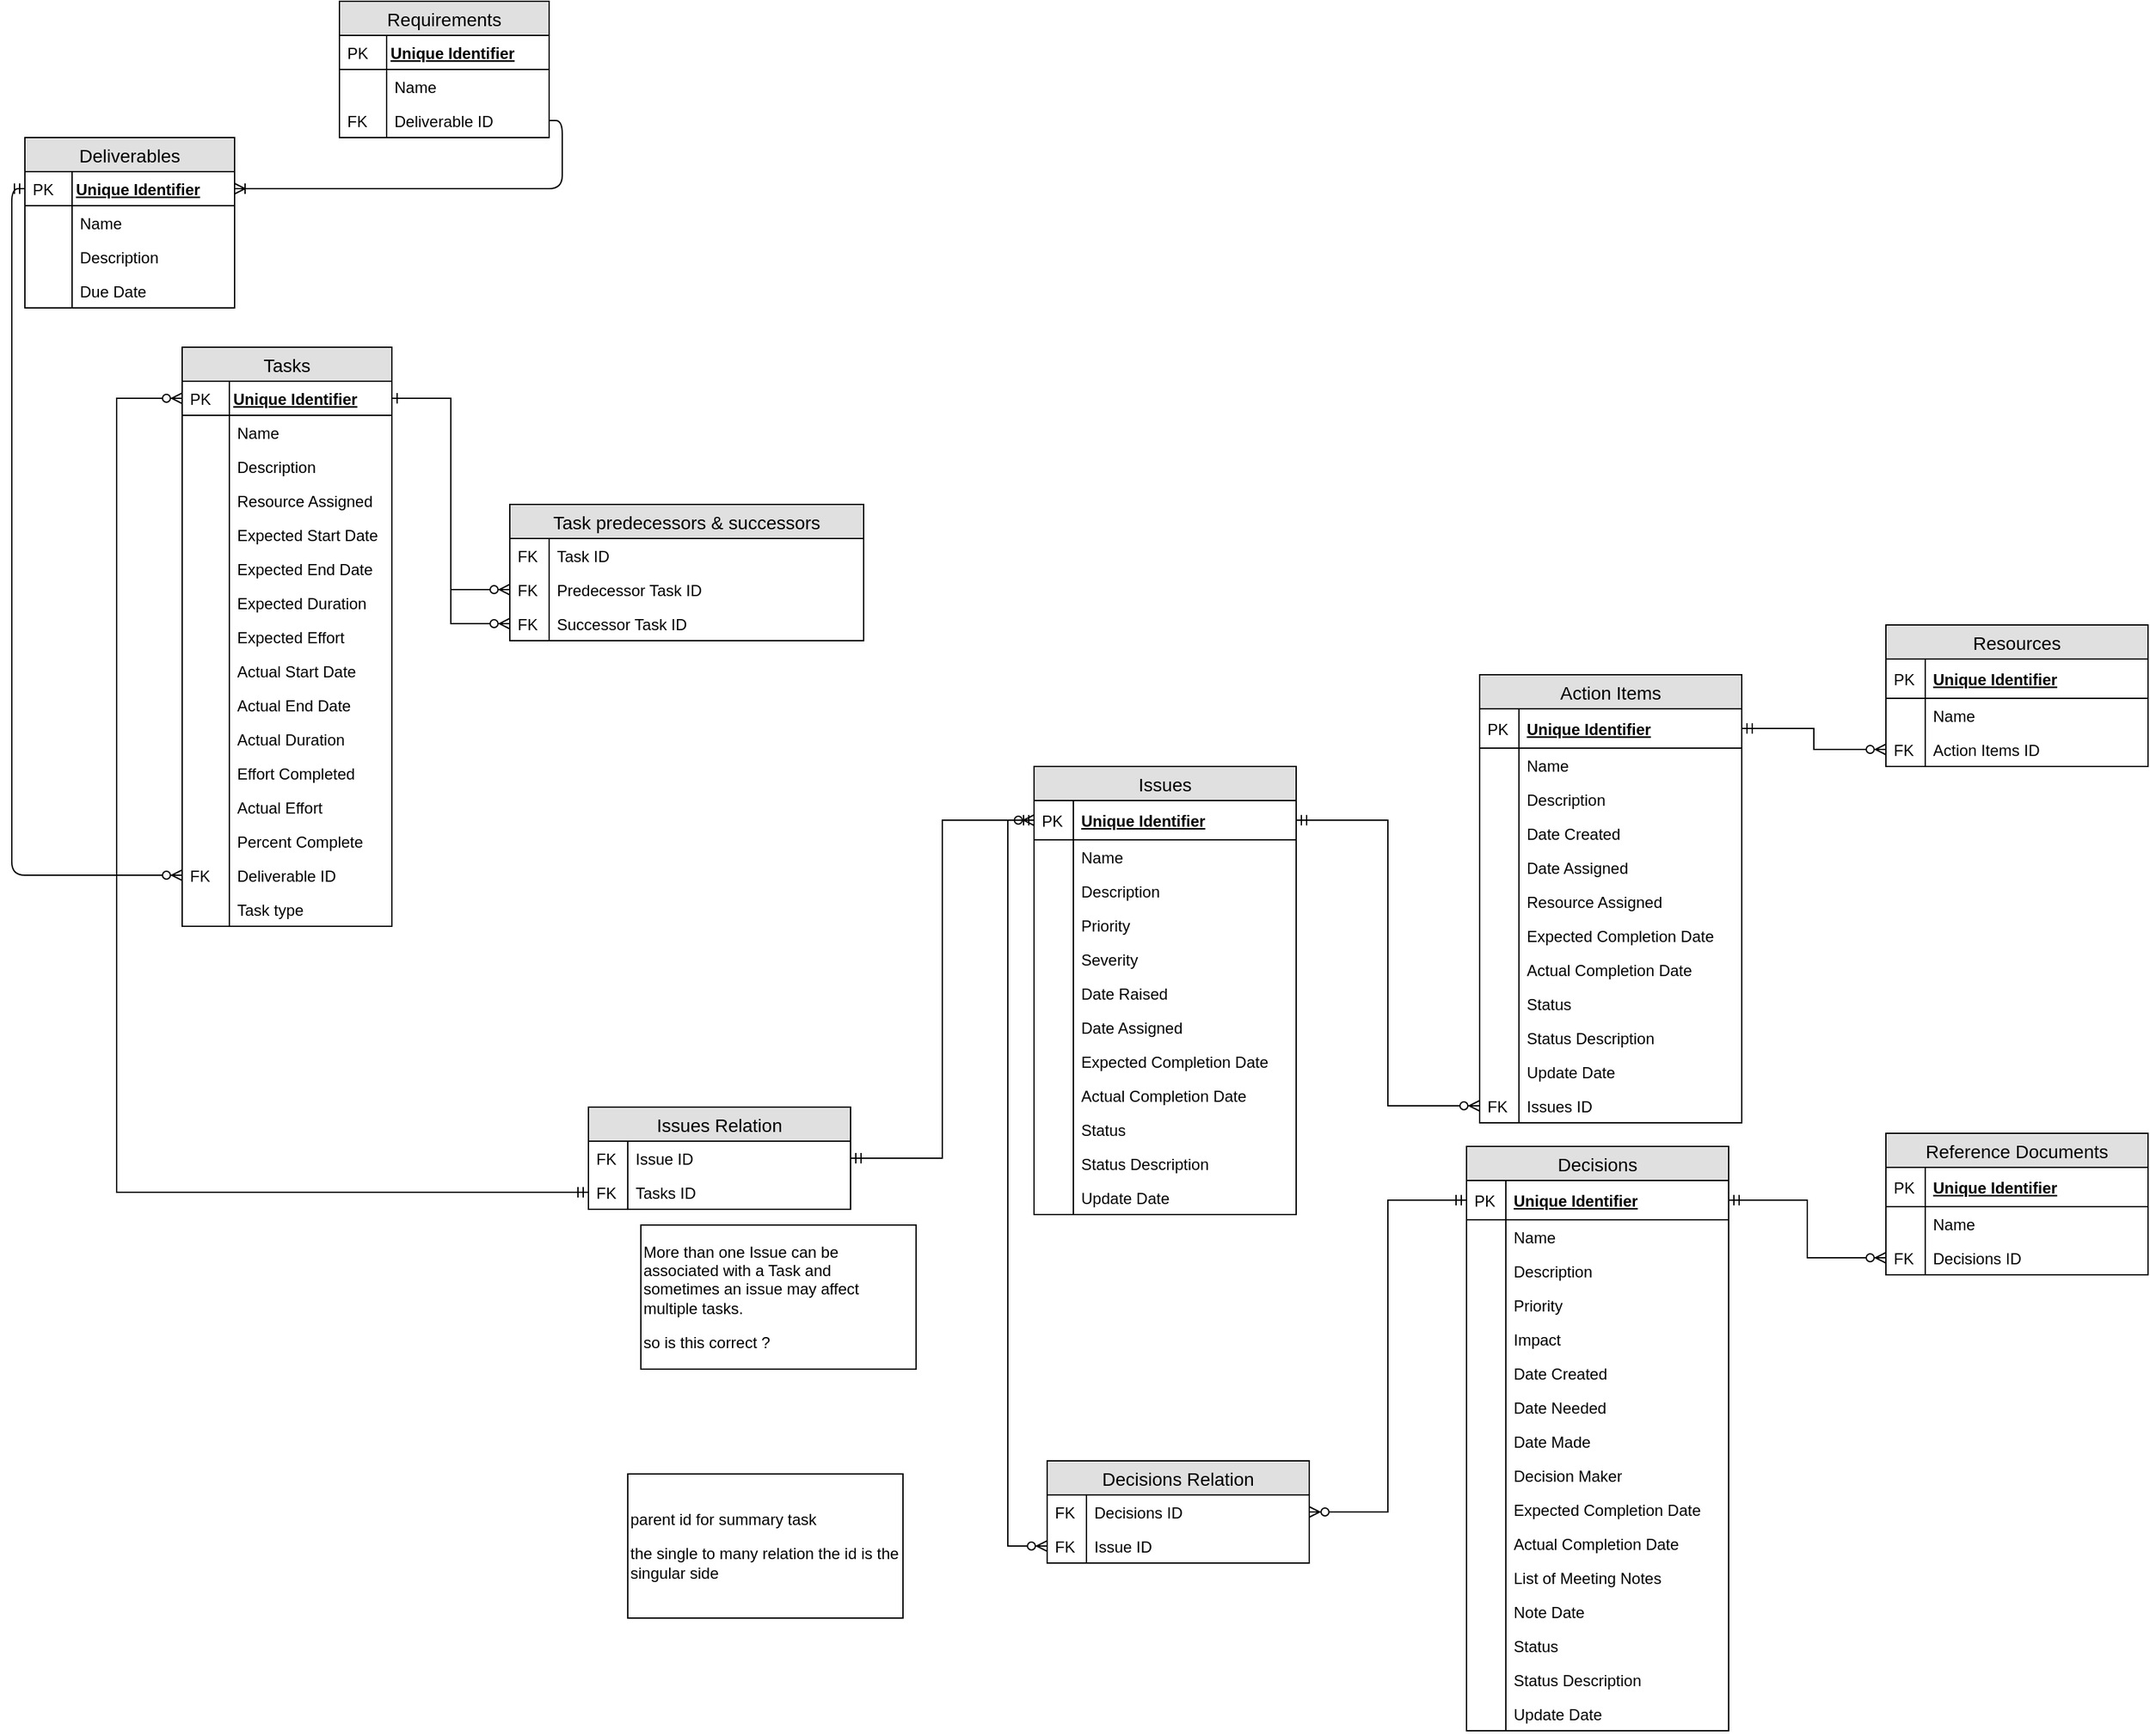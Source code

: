 <mxfile version="12.9.11" type="github">
  <diagram id="C5RBs43oDa-KdzZeNtuy" name="Page-1">
    <mxGraphModel dx="11673" dy="10896" grid="1" gridSize="10" guides="1" tooltips="1" connect="1" arrows="1" fold="1" page="1" pageScale="1" pageWidth="10000" pageHeight="10000" math="0" shadow="0">
      <root>
        <mxCell id="WIyWlLk6GJQsqaUBKTNV-0" />
        <mxCell id="WIyWlLk6GJQsqaUBKTNV-1" parent="WIyWlLk6GJQsqaUBKTNV-0" />
        <mxCell id="65dw5a3YrWVxW3kx5mvf-1" value="Issues" style="swimlane;fontStyle=0;childLayout=stackLayout;horizontal=1;startSize=26;fillColor=#e0e0e0;horizontalStack=0;resizeParent=1;resizeParentMax=0;resizeLast=0;collapsible=1;marginBottom=0;swimlaneFillColor=#ffffff;align=center;fontSize=14;" parent="WIyWlLk6GJQsqaUBKTNV-1" vertex="1">
          <mxGeometry x="630" y="540" width="200" height="342" as="geometry" />
        </mxCell>
        <mxCell id="65dw5a3YrWVxW3kx5mvf-2" value="Unique Identifier" style="shape=partialRectangle;top=0;left=0;right=0;bottom=1;align=left;verticalAlign=middle;fillColor=none;spacingLeft=34;spacingRight=4;overflow=hidden;rotatable=0;points=[[0,0.5],[1,0.5]];portConstraint=eastwest;dropTarget=0;fontStyle=5;fontSize=12;" parent="65dw5a3YrWVxW3kx5mvf-1" vertex="1">
          <mxGeometry y="26" width="200" height="30" as="geometry" />
        </mxCell>
        <mxCell id="65dw5a3YrWVxW3kx5mvf-3" value="PK" style="shape=partialRectangle;top=0;left=0;bottom=0;fillColor=none;align=left;verticalAlign=middle;spacingLeft=4;spacingRight=4;overflow=hidden;rotatable=0;points=[];portConstraint=eastwest;part=1;fontSize=12;" parent="65dw5a3YrWVxW3kx5mvf-2" vertex="1" connectable="0">
          <mxGeometry width="30" height="30" as="geometry" />
        </mxCell>
        <mxCell id="65dw5a3YrWVxW3kx5mvf-4" value="Name" style="shape=partialRectangle;top=0;left=0;right=0;bottom=0;align=left;verticalAlign=top;fillColor=none;spacingLeft=34;spacingRight=4;overflow=hidden;rotatable=0;points=[[0,0.5],[1,0.5]];portConstraint=eastwest;dropTarget=0;fontSize=12;" parent="65dw5a3YrWVxW3kx5mvf-1" vertex="1">
          <mxGeometry y="56" width="200" height="26" as="geometry" />
        </mxCell>
        <mxCell id="65dw5a3YrWVxW3kx5mvf-5" value="" style="shape=partialRectangle;top=0;left=0;bottom=0;fillColor=none;align=left;verticalAlign=top;spacingLeft=4;spacingRight=4;overflow=hidden;rotatable=0;points=[];portConstraint=eastwest;part=1;fontSize=12;" parent="65dw5a3YrWVxW3kx5mvf-4" vertex="1" connectable="0">
          <mxGeometry width="30" height="26" as="geometry" />
        </mxCell>
        <mxCell id="65dw5a3YrWVxW3kx5mvf-6" value="Description" style="shape=partialRectangle;top=0;left=0;right=0;bottom=0;align=left;verticalAlign=top;fillColor=none;spacingLeft=34;spacingRight=4;overflow=hidden;rotatable=0;points=[[0,0.5],[1,0.5]];portConstraint=eastwest;dropTarget=0;fontSize=12;" parent="65dw5a3YrWVxW3kx5mvf-1" vertex="1">
          <mxGeometry y="82" width="200" height="26" as="geometry" />
        </mxCell>
        <mxCell id="65dw5a3YrWVxW3kx5mvf-7" value="" style="shape=partialRectangle;top=0;left=0;bottom=0;fillColor=none;align=left;verticalAlign=top;spacingLeft=4;spacingRight=4;overflow=hidden;rotatable=0;points=[];portConstraint=eastwest;part=1;fontSize=12;" parent="65dw5a3YrWVxW3kx5mvf-6" vertex="1" connectable="0">
          <mxGeometry width="30" height="26" as="geometry" />
        </mxCell>
        <mxCell id="65dw5a3YrWVxW3kx5mvf-8" value="Priority" style="shape=partialRectangle;top=0;left=0;right=0;bottom=0;align=left;verticalAlign=top;fillColor=none;spacingLeft=34;spacingRight=4;overflow=hidden;rotatable=0;points=[[0,0.5],[1,0.5]];portConstraint=eastwest;dropTarget=0;fontSize=12;" parent="65dw5a3YrWVxW3kx5mvf-1" vertex="1">
          <mxGeometry y="108" width="200" height="26" as="geometry" />
        </mxCell>
        <mxCell id="65dw5a3YrWVxW3kx5mvf-9" value="" style="shape=partialRectangle;top=0;left=0;bottom=0;fillColor=none;align=left;verticalAlign=top;spacingLeft=4;spacingRight=4;overflow=hidden;rotatable=0;points=[];portConstraint=eastwest;part=1;fontSize=12;" parent="65dw5a3YrWVxW3kx5mvf-8" vertex="1" connectable="0">
          <mxGeometry width="30" height="26" as="geometry" />
        </mxCell>
        <mxCell id="65dw5a3YrWVxW3kx5mvf-14" value="Severity" style="shape=partialRectangle;top=0;left=0;right=0;bottom=0;align=left;verticalAlign=top;fillColor=none;spacingLeft=34;spacingRight=4;overflow=hidden;rotatable=0;points=[[0,0.5],[1,0.5]];portConstraint=eastwest;dropTarget=0;fontSize=12;" parent="65dw5a3YrWVxW3kx5mvf-1" vertex="1">
          <mxGeometry y="134" width="200" height="26" as="geometry" />
        </mxCell>
        <mxCell id="65dw5a3YrWVxW3kx5mvf-15" value="" style="shape=partialRectangle;top=0;left=0;bottom=0;fillColor=none;align=left;verticalAlign=top;spacingLeft=4;spacingRight=4;overflow=hidden;rotatable=0;points=[];portConstraint=eastwest;part=1;fontSize=12;" parent="65dw5a3YrWVxW3kx5mvf-14" vertex="1" connectable="0">
          <mxGeometry width="30" height="26" as="geometry" />
        </mxCell>
        <mxCell id="65dw5a3YrWVxW3kx5mvf-16" value="Date Raised" style="shape=partialRectangle;top=0;left=0;right=0;bottom=0;align=left;verticalAlign=top;fillColor=none;spacingLeft=34;spacingRight=4;overflow=hidden;rotatable=0;points=[[0,0.5],[1,0.5]];portConstraint=eastwest;dropTarget=0;fontSize=12;" parent="65dw5a3YrWVxW3kx5mvf-1" vertex="1">
          <mxGeometry y="160" width="200" height="26" as="geometry" />
        </mxCell>
        <mxCell id="65dw5a3YrWVxW3kx5mvf-17" value="" style="shape=partialRectangle;top=0;left=0;bottom=0;fillColor=none;align=left;verticalAlign=top;spacingLeft=4;spacingRight=4;overflow=hidden;rotatable=0;points=[];portConstraint=eastwest;part=1;fontSize=12;" parent="65dw5a3YrWVxW3kx5mvf-16" vertex="1" connectable="0">
          <mxGeometry width="30" height="26" as="geometry" />
        </mxCell>
        <mxCell id="65dw5a3YrWVxW3kx5mvf-18" value="Date Assigned" style="shape=partialRectangle;top=0;left=0;right=0;bottom=0;align=left;verticalAlign=top;fillColor=none;spacingLeft=34;spacingRight=4;overflow=hidden;rotatable=0;points=[[0,0.5],[1,0.5]];portConstraint=eastwest;dropTarget=0;fontSize=12;" parent="65dw5a3YrWVxW3kx5mvf-1" vertex="1">
          <mxGeometry y="186" width="200" height="26" as="geometry" />
        </mxCell>
        <mxCell id="65dw5a3YrWVxW3kx5mvf-19" value="" style="shape=partialRectangle;top=0;left=0;bottom=0;fillColor=none;align=left;verticalAlign=top;spacingLeft=4;spacingRight=4;overflow=hidden;rotatable=0;points=[];portConstraint=eastwest;part=1;fontSize=12;" parent="65dw5a3YrWVxW3kx5mvf-18" vertex="1" connectable="0">
          <mxGeometry width="30" height="26" as="geometry" />
        </mxCell>
        <mxCell id="65dw5a3YrWVxW3kx5mvf-20" value="Expected Completion Date" style="shape=partialRectangle;top=0;left=0;right=0;bottom=0;align=left;verticalAlign=top;fillColor=none;spacingLeft=34;spacingRight=4;overflow=hidden;rotatable=0;points=[[0,0.5],[1,0.5]];portConstraint=eastwest;dropTarget=0;fontSize=12;" parent="65dw5a3YrWVxW3kx5mvf-1" vertex="1">
          <mxGeometry y="212" width="200" height="26" as="geometry" />
        </mxCell>
        <mxCell id="65dw5a3YrWVxW3kx5mvf-21" value="" style="shape=partialRectangle;top=0;left=0;bottom=0;fillColor=none;align=left;verticalAlign=top;spacingLeft=4;spacingRight=4;overflow=hidden;rotatable=0;points=[];portConstraint=eastwest;part=1;fontSize=12;" parent="65dw5a3YrWVxW3kx5mvf-20" vertex="1" connectable="0">
          <mxGeometry width="30" height="26" as="geometry" />
        </mxCell>
        <mxCell id="65dw5a3YrWVxW3kx5mvf-22" value="Actual Completion Date" style="shape=partialRectangle;top=0;left=0;right=0;bottom=0;align=left;verticalAlign=top;fillColor=none;spacingLeft=34;spacingRight=4;overflow=hidden;rotatable=0;points=[[0,0.5],[1,0.5]];portConstraint=eastwest;dropTarget=0;fontSize=12;" parent="65dw5a3YrWVxW3kx5mvf-1" vertex="1">
          <mxGeometry y="238" width="200" height="26" as="geometry" />
        </mxCell>
        <mxCell id="65dw5a3YrWVxW3kx5mvf-23" value="" style="shape=partialRectangle;top=0;left=0;bottom=0;fillColor=none;align=left;verticalAlign=top;spacingLeft=4;spacingRight=4;overflow=hidden;rotatable=0;points=[];portConstraint=eastwest;part=1;fontSize=12;" parent="65dw5a3YrWVxW3kx5mvf-22" vertex="1" connectable="0">
          <mxGeometry width="30" height="26" as="geometry" />
        </mxCell>
        <mxCell id="65dw5a3YrWVxW3kx5mvf-24" value="Status" style="shape=partialRectangle;top=0;left=0;right=0;bottom=0;align=left;verticalAlign=top;fillColor=none;spacingLeft=34;spacingRight=4;overflow=hidden;rotatable=0;points=[[0,0.5],[1,0.5]];portConstraint=eastwest;dropTarget=0;fontSize=12;" parent="65dw5a3YrWVxW3kx5mvf-1" vertex="1">
          <mxGeometry y="264" width="200" height="26" as="geometry" />
        </mxCell>
        <mxCell id="65dw5a3YrWVxW3kx5mvf-25" value="" style="shape=partialRectangle;top=0;left=0;bottom=0;fillColor=none;align=left;verticalAlign=top;spacingLeft=4;spacingRight=4;overflow=hidden;rotatable=0;points=[];portConstraint=eastwest;part=1;fontSize=12;" parent="65dw5a3YrWVxW3kx5mvf-24" vertex="1" connectable="0">
          <mxGeometry width="30" height="26" as="geometry" />
        </mxCell>
        <mxCell id="65dw5a3YrWVxW3kx5mvf-26" value="Status Description" style="shape=partialRectangle;top=0;left=0;right=0;bottom=0;align=left;verticalAlign=top;fillColor=none;spacingLeft=34;spacingRight=4;overflow=hidden;rotatable=0;points=[[0,0.5],[1,0.5]];portConstraint=eastwest;dropTarget=0;fontSize=12;" parent="65dw5a3YrWVxW3kx5mvf-1" vertex="1">
          <mxGeometry y="290" width="200" height="26" as="geometry" />
        </mxCell>
        <mxCell id="65dw5a3YrWVxW3kx5mvf-27" value="" style="shape=partialRectangle;top=0;left=0;bottom=0;fillColor=none;align=left;verticalAlign=top;spacingLeft=4;spacingRight=4;overflow=hidden;rotatable=0;points=[];portConstraint=eastwest;part=1;fontSize=12;" parent="65dw5a3YrWVxW3kx5mvf-26" vertex="1" connectable="0">
          <mxGeometry width="30" height="26" as="geometry" />
        </mxCell>
        <mxCell id="65dw5a3YrWVxW3kx5mvf-28" value="Update Date" style="shape=partialRectangle;top=0;left=0;right=0;bottom=0;align=left;verticalAlign=top;fillColor=none;spacingLeft=34;spacingRight=4;overflow=hidden;rotatable=0;points=[[0,0.5],[1,0.5]];portConstraint=eastwest;dropTarget=0;fontSize=12;" parent="65dw5a3YrWVxW3kx5mvf-1" vertex="1">
          <mxGeometry y="316" width="200" height="26" as="geometry" />
        </mxCell>
        <mxCell id="65dw5a3YrWVxW3kx5mvf-29" value="" style="shape=partialRectangle;top=0;left=0;bottom=0;fillColor=none;align=left;verticalAlign=top;spacingLeft=4;spacingRight=4;overflow=hidden;rotatable=0;points=[];portConstraint=eastwest;part=1;fontSize=12;" parent="65dw5a3YrWVxW3kx5mvf-28" vertex="1" connectable="0">
          <mxGeometry width="30" height="26" as="geometry" />
        </mxCell>
        <mxCell id="rDo_Khp2GR-2NsRtADls-28" value="" style="edgeStyle=orthogonalEdgeStyle;fontSize=12;html=1;endArrow=ERoneToMany;exitX=1;exitY=0.5;exitDx=0;exitDy=0;entryX=1;entryY=0.5;entryDx=0;entryDy=0;endFill=0;" parent="WIyWlLk6GJQsqaUBKTNV-1" source="rDo_Khp2GR-2NsRtADls-25" target="zkfFHV4jXpPFQw0GAbJ--52" edge="1">
          <mxGeometry width="100" height="100" relative="1" as="geometry">
            <mxPoint x="460" y="80" as="sourcePoint" />
            <mxPoint x="560" y="-20" as="targetPoint" />
          </mxGeometry>
        </mxCell>
        <mxCell id="rDo_Khp2GR-2NsRtADls-29" value="Decisions" style="swimlane;fontStyle=0;childLayout=stackLayout;horizontal=1;startSize=26;fillColor=#e0e0e0;horizontalStack=0;resizeParent=1;resizeParentMax=0;resizeLast=0;collapsible=1;marginBottom=0;swimlaneFillColor=#ffffff;align=center;fontSize=14;" parent="WIyWlLk6GJQsqaUBKTNV-1" vertex="1">
          <mxGeometry x="960" y="830" width="200" height="446" as="geometry" />
        </mxCell>
        <mxCell id="rDo_Khp2GR-2NsRtADls-30" value="Unique Identifier" style="shape=partialRectangle;top=0;left=0;right=0;bottom=1;align=left;verticalAlign=middle;fillColor=none;spacingLeft=34;spacingRight=4;overflow=hidden;rotatable=0;points=[[0,0.5],[1,0.5]];portConstraint=eastwest;dropTarget=0;fontStyle=5;fontSize=12;" parent="rDo_Khp2GR-2NsRtADls-29" vertex="1">
          <mxGeometry y="26" width="200" height="30" as="geometry" />
        </mxCell>
        <mxCell id="rDo_Khp2GR-2NsRtADls-31" value="PK" style="shape=partialRectangle;top=0;left=0;bottom=0;fillColor=none;align=left;verticalAlign=middle;spacingLeft=4;spacingRight=4;overflow=hidden;rotatable=0;points=[];portConstraint=eastwest;part=1;fontSize=12;" parent="rDo_Khp2GR-2NsRtADls-30" vertex="1" connectable="0">
          <mxGeometry width="30" height="30" as="geometry" />
        </mxCell>
        <mxCell id="rDo_Khp2GR-2NsRtADls-32" value="Name" style="shape=partialRectangle;top=0;left=0;right=0;bottom=0;align=left;verticalAlign=top;fillColor=none;spacingLeft=34;spacingRight=4;overflow=hidden;rotatable=0;points=[[0,0.5],[1,0.5]];portConstraint=eastwest;dropTarget=0;fontSize=12;" parent="rDo_Khp2GR-2NsRtADls-29" vertex="1">
          <mxGeometry y="56" width="200" height="26" as="geometry" />
        </mxCell>
        <mxCell id="rDo_Khp2GR-2NsRtADls-33" value="" style="shape=partialRectangle;top=0;left=0;bottom=0;fillColor=none;align=left;verticalAlign=top;spacingLeft=4;spacingRight=4;overflow=hidden;rotatable=0;points=[];portConstraint=eastwest;part=1;fontSize=12;" parent="rDo_Khp2GR-2NsRtADls-32" vertex="1" connectable="0">
          <mxGeometry width="30" height="26" as="geometry" />
        </mxCell>
        <mxCell id="rDo_Khp2GR-2NsRtADls-34" value="Description" style="shape=partialRectangle;top=0;left=0;right=0;bottom=0;align=left;verticalAlign=top;fillColor=none;spacingLeft=34;spacingRight=4;overflow=hidden;rotatable=0;points=[[0,0.5],[1,0.5]];portConstraint=eastwest;dropTarget=0;fontSize=12;" parent="rDo_Khp2GR-2NsRtADls-29" vertex="1">
          <mxGeometry y="82" width="200" height="26" as="geometry" />
        </mxCell>
        <mxCell id="rDo_Khp2GR-2NsRtADls-35" value="" style="shape=partialRectangle;top=0;left=0;bottom=0;fillColor=none;align=left;verticalAlign=top;spacingLeft=4;spacingRight=4;overflow=hidden;rotatable=0;points=[];portConstraint=eastwest;part=1;fontSize=12;" parent="rDo_Khp2GR-2NsRtADls-34" vertex="1" connectable="0">
          <mxGeometry width="30" height="26" as="geometry" />
        </mxCell>
        <mxCell id="rDo_Khp2GR-2NsRtADls-36" value="Priority" style="shape=partialRectangle;top=0;left=0;right=0;bottom=0;align=left;verticalAlign=top;fillColor=none;spacingLeft=34;spacingRight=4;overflow=hidden;rotatable=0;points=[[0,0.5],[1,0.5]];portConstraint=eastwest;dropTarget=0;fontSize=12;" parent="rDo_Khp2GR-2NsRtADls-29" vertex="1">
          <mxGeometry y="108" width="200" height="26" as="geometry" />
        </mxCell>
        <mxCell id="rDo_Khp2GR-2NsRtADls-37" value="" style="shape=partialRectangle;top=0;left=0;bottom=0;fillColor=none;align=left;verticalAlign=top;spacingLeft=4;spacingRight=4;overflow=hidden;rotatable=0;points=[];portConstraint=eastwest;part=1;fontSize=12;" parent="rDo_Khp2GR-2NsRtADls-36" vertex="1" connectable="0">
          <mxGeometry width="30" height="26" as="geometry" />
        </mxCell>
        <mxCell id="rDo_Khp2GR-2NsRtADls-38" value="Impact" style="shape=partialRectangle;top=0;left=0;right=0;bottom=0;align=left;verticalAlign=top;fillColor=none;spacingLeft=34;spacingRight=4;overflow=hidden;rotatable=0;points=[[0,0.5],[1,0.5]];portConstraint=eastwest;dropTarget=0;fontSize=12;" parent="rDo_Khp2GR-2NsRtADls-29" vertex="1">
          <mxGeometry y="134" width="200" height="26" as="geometry" />
        </mxCell>
        <mxCell id="rDo_Khp2GR-2NsRtADls-39" value="" style="shape=partialRectangle;top=0;left=0;bottom=0;fillColor=none;align=left;verticalAlign=top;spacingLeft=4;spacingRight=4;overflow=hidden;rotatable=0;points=[];portConstraint=eastwest;part=1;fontSize=12;" parent="rDo_Khp2GR-2NsRtADls-38" vertex="1" connectable="0">
          <mxGeometry width="30" height="26" as="geometry" />
        </mxCell>
        <mxCell id="rDo_Khp2GR-2NsRtADls-40" value="Date Created" style="shape=partialRectangle;top=0;left=0;right=0;bottom=0;align=left;verticalAlign=top;fillColor=none;spacingLeft=34;spacingRight=4;overflow=hidden;rotatable=0;points=[[0,0.5],[1,0.5]];portConstraint=eastwest;dropTarget=0;fontSize=12;" parent="rDo_Khp2GR-2NsRtADls-29" vertex="1">
          <mxGeometry y="160" width="200" height="26" as="geometry" />
        </mxCell>
        <mxCell id="rDo_Khp2GR-2NsRtADls-41" value="" style="shape=partialRectangle;top=0;left=0;bottom=0;fillColor=none;align=left;verticalAlign=top;spacingLeft=4;spacingRight=4;overflow=hidden;rotatable=0;points=[];portConstraint=eastwest;part=1;fontSize=12;" parent="rDo_Khp2GR-2NsRtADls-40" vertex="1" connectable="0">
          <mxGeometry width="30" height="26" as="geometry" />
        </mxCell>
        <mxCell id="rDo_Khp2GR-2NsRtADls-42" value="Date Needed" style="shape=partialRectangle;top=0;left=0;right=0;bottom=0;align=left;verticalAlign=top;fillColor=none;spacingLeft=34;spacingRight=4;overflow=hidden;rotatable=0;points=[[0,0.5],[1,0.5]];portConstraint=eastwest;dropTarget=0;fontSize=12;" parent="rDo_Khp2GR-2NsRtADls-29" vertex="1">
          <mxGeometry y="186" width="200" height="26" as="geometry" />
        </mxCell>
        <mxCell id="rDo_Khp2GR-2NsRtADls-43" value="" style="shape=partialRectangle;top=0;left=0;bottom=0;fillColor=none;align=left;verticalAlign=top;spacingLeft=4;spacingRight=4;overflow=hidden;rotatable=0;points=[];portConstraint=eastwest;part=1;fontSize=12;" parent="rDo_Khp2GR-2NsRtADls-42" vertex="1" connectable="0">
          <mxGeometry width="30" height="26" as="geometry" />
        </mxCell>
        <mxCell id="rDo_Khp2GR-2NsRtADls-44" value="Date Made" style="shape=partialRectangle;top=0;left=0;right=0;bottom=0;align=left;verticalAlign=top;fillColor=none;spacingLeft=34;spacingRight=4;overflow=hidden;rotatable=0;points=[[0,0.5],[1,0.5]];portConstraint=eastwest;dropTarget=0;fontSize=12;" parent="rDo_Khp2GR-2NsRtADls-29" vertex="1">
          <mxGeometry y="212" width="200" height="26" as="geometry" />
        </mxCell>
        <mxCell id="rDo_Khp2GR-2NsRtADls-45" value="" style="shape=partialRectangle;top=0;left=0;bottom=0;fillColor=none;align=left;verticalAlign=top;spacingLeft=4;spacingRight=4;overflow=hidden;rotatable=0;points=[];portConstraint=eastwest;part=1;fontSize=12;" parent="rDo_Khp2GR-2NsRtADls-44" vertex="1" connectable="0">
          <mxGeometry width="30" height="26" as="geometry" />
        </mxCell>
        <mxCell id="rDo_Khp2GR-2NsRtADls-46" value="Decision Maker" style="shape=partialRectangle;top=0;left=0;right=0;bottom=0;align=left;verticalAlign=top;fillColor=none;spacingLeft=34;spacingRight=4;overflow=hidden;rotatable=0;points=[[0,0.5],[1,0.5]];portConstraint=eastwest;dropTarget=0;fontSize=12;" parent="rDo_Khp2GR-2NsRtADls-29" vertex="1">
          <mxGeometry y="238" width="200" height="26" as="geometry" />
        </mxCell>
        <mxCell id="rDo_Khp2GR-2NsRtADls-47" value="" style="shape=partialRectangle;top=0;left=0;bottom=0;fillColor=none;align=left;verticalAlign=top;spacingLeft=4;spacingRight=4;overflow=hidden;rotatable=0;points=[];portConstraint=eastwest;part=1;fontSize=12;" parent="rDo_Khp2GR-2NsRtADls-46" vertex="1" connectable="0">
          <mxGeometry width="30" height="26" as="geometry" />
        </mxCell>
        <mxCell id="rDo_Khp2GR-2NsRtADls-48" value="Expected Completion Date" style="shape=partialRectangle;top=0;left=0;right=0;bottom=0;align=left;verticalAlign=top;fillColor=none;spacingLeft=34;spacingRight=4;overflow=hidden;rotatable=0;points=[[0,0.5],[1,0.5]];portConstraint=eastwest;dropTarget=0;fontSize=12;" parent="rDo_Khp2GR-2NsRtADls-29" vertex="1">
          <mxGeometry y="264" width="200" height="26" as="geometry" />
        </mxCell>
        <mxCell id="rDo_Khp2GR-2NsRtADls-49" value="" style="shape=partialRectangle;top=0;left=0;bottom=0;fillColor=none;align=left;verticalAlign=top;spacingLeft=4;spacingRight=4;overflow=hidden;rotatable=0;points=[];portConstraint=eastwest;part=1;fontSize=12;" parent="rDo_Khp2GR-2NsRtADls-48" vertex="1" connectable="0">
          <mxGeometry width="30" height="26" as="geometry" />
        </mxCell>
        <mxCell id="rDo_Khp2GR-2NsRtADls-50" value="Actual Completion Date" style="shape=partialRectangle;top=0;left=0;right=0;bottom=0;align=left;verticalAlign=top;fillColor=none;spacingLeft=34;spacingRight=4;overflow=hidden;rotatable=0;points=[[0,0.5],[1,0.5]];portConstraint=eastwest;dropTarget=0;fontSize=12;" parent="rDo_Khp2GR-2NsRtADls-29" vertex="1">
          <mxGeometry y="290" width="200" height="26" as="geometry" />
        </mxCell>
        <mxCell id="rDo_Khp2GR-2NsRtADls-51" value="" style="shape=partialRectangle;top=0;left=0;bottom=0;fillColor=none;align=left;verticalAlign=top;spacingLeft=4;spacingRight=4;overflow=hidden;rotatable=0;points=[];portConstraint=eastwest;part=1;fontSize=12;" parent="rDo_Khp2GR-2NsRtADls-50" vertex="1" connectable="0">
          <mxGeometry width="30" height="26" as="geometry" />
        </mxCell>
        <mxCell id="rDo_Khp2GR-2NsRtADls-52" value="List of Meeting Notes" style="shape=partialRectangle;top=0;left=0;right=0;bottom=0;align=left;verticalAlign=top;fillColor=none;spacingLeft=34;spacingRight=4;overflow=hidden;rotatable=0;points=[[0,0.5],[1,0.5]];portConstraint=eastwest;dropTarget=0;fontSize=12;" parent="rDo_Khp2GR-2NsRtADls-29" vertex="1">
          <mxGeometry y="316" width="200" height="26" as="geometry" />
        </mxCell>
        <mxCell id="rDo_Khp2GR-2NsRtADls-53" value="" style="shape=partialRectangle;top=0;left=0;bottom=0;fillColor=none;align=left;verticalAlign=top;spacingLeft=4;spacingRight=4;overflow=hidden;rotatable=0;points=[];portConstraint=eastwest;part=1;fontSize=12;" parent="rDo_Khp2GR-2NsRtADls-52" vertex="1" connectable="0">
          <mxGeometry width="30" height="26" as="geometry" />
        </mxCell>
        <mxCell id="rDo_Khp2GR-2NsRtADls-54" value="Note Date" style="shape=partialRectangle;top=0;left=0;right=0;bottom=0;align=left;verticalAlign=top;fillColor=none;spacingLeft=34;spacingRight=4;overflow=hidden;rotatable=0;points=[[0,0.5],[1,0.5]];portConstraint=eastwest;dropTarget=0;fontSize=12;" parent="rDo_Khp2GR-2NsRtADls-29" vertex="1">
          <mxGeometry y="342" width="200" height="26" as="geometry" />
        </mxCell>
        <mxCell id="rDo_Khp2GR-2NsRtADls-55" value="" style="shape=partialRectangle;top=0;left=0;bottom=0;fillColor=none;align=left;verticalAlign=top;spacingLeft=4;spacingRight=4;overflow=hidden;rotatable=0;points=[];portConstraint=eastwest;part=1;fontSize=12;" parent="rDo_Khp2GR-2NsRtADls-54" vertex="1" connectable="0">
          <mxGeometry width="30" height="26" as="geometry" />
        </mxCell>
        <mxCell id="rDo_Khp2GR-2NsRtADls-58" value="Status" style="shape=partialRectangle;top=0;left=0;right=0;bottom=0;align=left;verticalAlign=top;fillColor=none;spacingLeft=34;spacingRight=4;overflow=hidden;rotatable=0;points=[[0,0.5],[1,0.5]];portConstraint=eastwest;dropTarget=0;fontSize=12;" parent="rDo_Khp2GR-2NsRtADls-29" vertex="1">
          <mxGeometry y="368" width="200" height="26" as="geometry" />
        </mxCell>
        <mxCell id="rDo_Khp2GR-2NsRtADls-59" value="" style="shape=partialRectangle;top=0;left=0;bottom=0;fillColor=none;align=left;verticalAlign=top;spacingLeft=4;spacingRight=4;overflow=hidden;rotatable=0;points=[];portConstraint=eastwest;part=1;fontSize=12;" parent="rDo_Khp2GR-2NsRtADls-58" vertex="1" connectable="0">
          <mxGeometry width="30" height="26" as="geometry" />
        </mxCell>
        <mxCell id="rDo_Khp2GR-2NsRtADls-60" value="Status Description" style="shape=partialRectangle;top=0;left=0;right=0;bottom=0;align=left;verticalAlign=top;fillColor=none;spacingLeft=34;spacingRight=4;overflow=hidden;rotatable=0;points=[[0,0.5],[1,0.5]];portConstraint=eastwest;dropTarget=0;fontSize=12;" parent="rDo_Khp2GR-2NsRtADls-29" vertex="1">
          <mxGeometry y="394" width="200" height="26" as="geometry" />
        </mxCell>
        <mxCell id="rDo_Khp2GR-2NsRtADls-61" value="" style="shape=partialRectangle;top=0;left=0;bottom=0;fillColor=none;align=left;verticalAlign=top;spacingLeft=4;spacingRight=4;overflow=hidden;rotatable=0;points=[];portConstraint=eastwest;part=1;fontSize=12;" parent="rDo_Khp2GR-2NsRtADls-60" vertex="1" connectable="0">
          <mxGeometry width="30" height="26" as="geometry" />
        </mxCell>
        <mxCell id="rDo_Khp2GR-2NsRtADls-62" value="Update Date" style="shape=partialRectangle;top=0;left=0;right=0;bottom=0;align=left;verticalAlign=top;fillColor=none;spacingLeft=34;spacingRight=4;overflow=hidden;rotatable=0;points=[[0,0.5],[1,0.5]];portConstraint=eastwest;dropTarget=0;fontSize=12;" parent="rDo_Khp2GR-2NsRtADls-29" vertex="1">
          <mxGeometry y="420" width="200" height="26" as="geometry" />
        </mxCell>
        <mxCell id="rDo_Khp2GR-2NsRtADls-63" value="" style="shape=partialRectangle;top=0;left=0;bottom=0;fillColor=none;align=left;verticalAlign=top;spacingLeft=4;spacingRight=4;overflow=hidden;rotatable=0;points=[];portConstraint=eastwest;part=1;fontSize=12;" parent="rDo_Khp2GR-2NsRtADls-62" vertex="1" connectable="0">
          <mxGeometry width="30" height="26" as="geometry" />
        </mxCell>
        <mxCell id="rDo_Khp2GR-2NsRtADls-66" value="Action Items" style="swimlane;fontStyle=0;childLayout=stackLayout;horizontal=1;startSize=26;fillColor=#e0e0e0;horizontalStack=0;resizeParent=1;resizeParentMax=0;resizeLast=0;collapsible=1;marginBottom=0;swimlaneFillColor=#ffffff;align=center;fontSize=14;" parent="WIyWlLk6GJQsqaUBKTNV-1" vertex="1">
          <mxGeometry x="970" y="470" width="200" height="342" as="geometry" />
        </mxCell>
        <mxCell id="rDo_Khp2GR-2NsRtADls-67" value="Unique Identifier" style="shape=partialRectangle;top=0;left=0;right=0;bottom=1;align=left;verticalAlign=middle;fillColor=none;spacingLeft=34;spacingRight=4;overflow=hidden;rotatable=0;points=[[0,0.5],[1,0.5]];portConstraint=eastwest;dropTarget=0;fontStyle=5;fontSize=12;" parent="rDo_Khp2GR-2NsRtADls-66" vertex="1">
          <mxGeometry y="26" width="200" height="30" as="geometry" />
        </mxCell>
        <mxCell id="rDo_Khp2GR-2NsRtADls-68" value="PK" style="shape=partialRectangle;top=0;left=0;bottom=0;fillColor=none;align=left;verticalAlign=middle;spacingLeft=4;spacingRight=4;overflow=hidden;rotatable=0;points=[];portConstraint=eastwest;part=1;fontSize=12;" parent="rDo_Khp2GR-2NsRtADls-67" vertex="1" connectable="0">
          <mxGeometry width="30" height="30" as="geometry" />
        </mxCell>
        <mxCell id="rDo_Khp2GR-2NsRtADls-69" value="Name" style="shape=partialRectangle;top=0;left=0;right=0;bottom=0;align=left;verticalAlign=top;fillColor=none;spacingLeft=34;spacingRight=4;overflow=hidden;rotatable=0;points=[[0,0.5],[1,0.5]];portConstraint=eastwest;dropTarget=0;fontSize=12;" parent="rDo_Khp2GR-2NsRtADls-66" vertex="1">
          <mxGeometry y="56" width="200" height="26" as="geometry" />
        </mxCell>
        <mxCell id="rDo_Khp2GR-2NsRtADls-70" value="" style="shape=partialRectangle;top=0;left=0;bottom=0;fillColor=none;align=left;verticalAlign=top;spacingLeft=4;spacingRight=4;overflow=hidden;rotatable=0;points=[];portConstraint=eastwest;part=1;fontSize=12;" parent="rDo_Khp2GR-2NsRtADls-69" vertex="1" connectable="0">
          <mxGeometry width="30" height="26" as="geometry" />
        </mxCell>
        <mxCell id="rDo_Khp2GR-2NsRtADls-71" value="Description" style="shape=partialRectangle;top=0;left=0;right=0;bottom=0;align=left;verticalAlign=top;fillColor=none;spacingLeft=34;spacingRight=4;overflow=hidden;rotatable=0;points=[[0,0.5],[1,0.5]];portConstraint=eastwest;dropTarget=0;fontSize=12;" parent="rDo_Khp2GR-2NsRtADls-66" vertex="1">
          <mxGeometry y="82" width="200" height="26" as="geometry" />
        </mxCell>
        <mxCell id="rDo_Khp2GR-2NsRtADls-72" value="" style="shape=partialRectangle;top=0;left=0;bottom=0;fillColor=none;align=left;verticalAlign=top;spacingLeft=4;spacingRight=4;overflow=hidden;rotatable=0;points=[];portConstraint=eastwest;part=1;fontSize=12;" parent="rDo_Khp2GR-2NsRtADls-71" vertex="1" connectable="0">
          <mxGeometry width="30" height="26" as="geometry" />
        </mxCell>
        <mxCell id="rDo_Khp2GR-2NsRtADls-73" value="Date Created" style="shape=partialRectangle;top=0;left=0;right=0;bottom=0;align=left;verticalAlign=top;fillColor=none;spacingLeft=34;spacingRight=4;overflow=hidden;rotatable=0;points=[[0,0.5],[1,0.5]];portConstraint=eastwest;dropTarget=0;fontSize=12;" parent="rDo_Khp2GR-2NsRtADls-66" vertex="1">
          <mxGeometry y="108" width="200" height="26" as="geometry" />
        </mxCell>
        <mxCell id="rDo_Khp2GR-2NsRtADls-74" value="" style="shape=partialRectangle;top=0;left=0;bottom=0;fillColor=none;align=left;verticalAlign=top;spacingLeft=4;spacingRight=4;overflow=hidden;rotatable=0;points=[];portConstraint=eastwest;part=1;fontSize=12;" parent="rDo_Khp2GR-2NsRtADls-73" vertex="1" connectable="0">
          <mxGeometry width="30" height="26" as="geometry" />
        </mxCell>
        <mxCell id="rDo_Khp2GR-2NsRtADls-75" value="Date Assigned" style="shape=partialRectangle;top=0;left=0;right=0;bottom=0;align=left;verticalAlign=top;fillColor=none;spacingLeft=34;spacingRight=4;overflow=hidden;rotatable=0;points=[[0,0.5],[1,0.5]];portConstraint=eastwest;dropTarget=0;fontSize=12;" parent="rDo_Khp2GR-2NsRtADls-66" vertex="1">
          <mxGeometry y="134" width="200" height="26" as="geometry" />
        </mxCell>
        <mxCell id="rDo_Khp2GR-2NsRtADls-76" value="" style="shape=partialRectangle;top=0;left=0;bottom=0;fillColor=none;align=left;verticalAlign=top;spacingLeft=4;spacingRight=4;overflow=hidden;rotatable=0;points=[];portConstraint=eastwest;part=1;fontSize=12;" parent="rDo_Khp2GR-2NsRtADls-75" vertex="1" connectable="0">
          <mxGeometry width="30" height="26" as="geometry" />
        </mxCell>
        <mxCell id="rDo_Khp2GR-2NsRtADls-77" value="Resource Assigned" style="shape=partialRectangle;top=0;left=0;right=0;bottom=0;align=left;verticalAlign=top;fillColor=none;spacingLeft=34;spacingRight=4;overflow=hidden;rotatable=0;points=[[0,0.5],[1,0.5]];portConstraint=eastwest;dropTarget=0;fontSize=12;" parent="rDo_Khp2GR-2NsRtADls-66" vertex="1">
          <mxGeometry y="160" width="200" height="26" as="geometry" />
        </mxCell>
        <mxCell id="rDo_Khp2GR-2NsRtADls-78" value="" style="shape=partialRectangle;top=0;left=0;bottom=0;fillColor=none;align=left;verticalAlign=top;spacingLeft=4;spacingRight=4;overflow=hidden;rotatable=0;points=[];portConstraint=eastwest;part=1;fontSize=12;" parent="rDo_Khp2GR-2NsRtADls-77" vertex="1" connectable="0">
          <mxGeometry width="30" height="26" as="geometry" />
        </mxCell>
        <mxCell id="rDo_Khp2GR-2NsRtADls-79" value="Expected Completion Date" style="shape=partialRectangle;top=0;left=0;right=0;bottom=0;align=left;verticalAlign=top;fillColor=none;spacingLeft=34;spacingRight=4;overflow=hidden;rotatable=0;points=[[0,0.5],[1,0.5]];portConstraint=eastwest;dropTarget=0;fontSize=12;" parent="rDo_Khp2GR-2NsRtADls-66" vertex="1">
          <mxGeometry y="186" width="200" height="26" as="geometry" />
        </mxCell>
        <mxCell id="rDo_Khp2GR-2NsRtADls-80" value="" style="shape=partialRectangle;top=0;left=0;bottom=0;fillColor=none;align=left;verticalAlign=top;spacingLeft=4;spacingRight=4;overflow=hidden;rotatable=0;points=[];portConstraint=eastwest;part=1;fontSize=12;" parent="rDo_Khp2GR-2NsRtADls-79" vertex="1" connectable="0">
          <mxGeometry width="30" height="26" as="geometry" />
        </mxCell>
        <mxCell id="rDo_Khp2GR-2NsRtADls-81" value="Actual Completion Date" style="shape=partialRectangle;top=0;left=0;right=0;bottom=0;align=left;verticalAlign=top;fillColor=none;spacingLeft=34;spacingRight=4;overflow=hidden;rotatable=0;points=[[0,0.5],[1,0.5]];portConstraint=eastwest;dropTarget=0;fontSize=12;" parent="rDo_Khp2GR-2NsRtADls-66" vertex="1">
          <mxGeometry y="212" width="200" height="26" as="geometry" />
        </mxCell>
        <mxCell id="rDo_Khp2GR-2NsRtADls-82" value="" style="shape=partialRectangle;top=0;left=0;bottom=0;fillColor=none;align=left;verticalAlign=top;spacingLeft=4;spacingRight=4;overflow=hidden;rotatable=0;points=[];portConstraint=eastwest;part=1;fontSize=12;" parent="rDo_Khp2GR-2NsRtADls-81" vertex="1" connectable="0">
          <mxGeometry width="30" height="26" as="geometry" />
        </mxCell>
        <mxCell id="rDo_Khp2GR-2NsRtADls-83" value="Status" style="shape=partialRectangle;top=0;left=0;right=0;bottom=0;align=left;verticalAlign=top;fillColor=none;spacingLeft=34;spacingRight=4;overflow=hidden;rotatable=0;points=[[0,0.5],[1,0.5]];portConstraint=eastwest;dropTarget=0;fontSize=12;" parent="rDo_Khp2GR-2NsRtADls-66" vertex="1">
          <mxGeometry y="238" width="200" height="26" as="geometry" />
        </mxCell>
        <mxCell id="rDo_Khp2GR-2NsRtADls-84" value="" style="shape=partialRectangle;top=0;left=0;bottom=0;fillColor=none;align=left;verticalAlign=top;spacingLeft=4;spacingRight=4;overflow=hidden;rotatable=0;points=[];portConstraint=eastwest;part=1;fontSize=12;" parent="rDo_Khp2GR-2NsRtADls-83" vertex="1" connectable="0">
          <mxGeometry width="30" height="26" as="geometry" />
        </mxCell>
        <mxCell id="rDo_Khp2GR-2NsRtADls-87" value="Status Description" style="shape=partialRectangle;top=0;left=0;right=0;bottom=0;align=left;verticalAlign=top;fillColor=none;spacingLeft=34;spacingRight=4;overflow=hidden;rotatable=0;points=[[0,0.5],[1,0.5]];portConstraint=eastwest;dropTarget=0;fontSize=12;" parent="rDo_Khp2GR-2NsRtADls-66" vertex="1">
          <mxGeometry y="264" width="200" height="26" as="geometry" />
        </mxCell>
        <mxCell id="rDo_Khp2GR-2NsRtADls-88" value="" style="shape=partialRectangle;top=0;left=0;bottom=0;fillColor=none;align=left;verticalAlign=top;spacingLeft=4;spacingRight=4;overflow=hidden;rotatable=0;points=[];portConstraint=eastwest;part=1;fontSize=12;" parent="rDo_Khp2GR-2NsRtADls-87" vertex="1" connectable="0">
          <mxGeometry width="30" height="26" as="geometry" />
        </mxCell>
        <mxCell id="rDo_Khp2GR-2NsRtADls-89" value="Update Date" style="shape=partialRectangle;top=0;left=0;right=0;bottom=0;align=left;verticalAlign=top;fillColor=none;spacingLeft=34;spacingRight=4;overflow=hidden;rotatable=0;points=[[0,0.5],[1,0.5]];portConstraint=eastwest;dropTarget=0;fontSize=12;" parent="rDo_Khp2GR-2NsRtADls-66" vertex="1">
          <mxGeometry y="290" width="200" height="26" as="geometry" />
        </mxCell>
        <mxCell id="rDo_Khp2GR-2NsRtADls-90" value="" style="shape=partialRectangle;top=0;left=0;bottom=0;fillColor=none;align=left;verticalAlign=top;spacingLeft=4;spacingRight=4;overflow=hidden;rotatable=0;points=[];portConstraint=eastwest;part=1;fontSize=12;" parent="rDo_Khp2GR-2NsRtADls-89" vertex="1" connectable="0">
          <mxGeometry width="30" height="26" as="geometry" />
        </mxCell>
        <mxCell id="p5M9xBMhLkxD-yQn-naJ-75" value="Issues ID" style="shape=partialRectangle;top=0;left=0;right=0;bottom=0;align=left;verticalAlign=top;fillColor=none;spacingLeft=34;spacingRight=4;overflow=hidden;rotatable=0;points=[[0,0.5],[1,0.5]];portConstraint=eastwest;dropTarget=0;fontSize=12;" parent="rDo_Khp2GR-2NsRtADls-66" vertex="1">
          <mxGeometry y="316" width="200" height="26" as="geometry" />
        </mxCell>
        <mxCell id="p5M9xBMhLkxD-yQn-naJ-76" value="FK" style="shape=partialRectangle;top=0;left=0;bottom=0;fillColor=none;align=left;verticalAlign=top;spacingLeft=4;spacingRight=4;overflow=hidden;rotatable=0;points=[];portConstraint=eastwest;part=1;fontSize=12;" parent="p5M9xBMhLkxD-yQn-naJ-75" vertex="1" connectable="0">
          <mxGeometry width="30" height="26" as="geometry" />
        </mxCell>
        <mxCell id="rDo_Khp2GR-2NsRtADls-95" value="Reference Documents" style="swimlane;fontStyle=0;childLayout=stackLayout;horizontal=1;startSize=26;fillColor=#e0e0e0;horizontalStack=0;resizeParent=1;resizeParentMax=0;resizeLast=0;collapsible=1;marginBottom=0;swimlaneFillColor=#ffffff;align=center;fontSize=14;" parent="WIyWlLk6GJQsqaUBKTNV-1" vertex="1">
          <mxGeometry x="1280" y="820" width="200" height="108" as="geometry" />
        </mxCell>
        <mxCell id="rDo_Khp2GR-2NsRtADls-96" value="Unique Identifier" style="shape=partialRectangle;top=0;left=0;right=0;bottom=1;align=left;verticalAlign=middle;fillColor=none;spacingLeft=34;spacingRight=4;overflow=hidden;rotatable=0;points=[[0,0.5],[1,0.5]];portConstraint=eastwest;dropTarget=0;fontStyle=5;fontSize=12;" parent="rDo_Khp2GR-2NsRtADls-95" vertex="1">
          <mxGeometry y="26" width="200" height="30" as="geometry" />
        </mxCell>
        <mxCell id="rDo_Khp2GR-2NsRtADls-97" value="PK" style="shape=partialRectangle;top=0;left=0;bottom=0;fillColor=none;align=left;verticalAlign=middle;spacingLeft=4;spacingRight=4;overflow=hidden;rotatable=0;points=[];portConstraint=eastwest;part=1;fontSize=12;" parent="rDo_Khp2GR-2NsRtADls-96" vertex="1" connectable="0">
          <mxGeometry width="30" height="30" as="geometry" />
        </mxCell>
        <mxCell id="rDo_Khp2GR-2NsRtADls-98" value="Name" style="shape=partialRectangle;top=0;left=0;right=0;bottom=0;align=left;verticalAlign=top;fillColor=none;spacingLeft=34;spacingRight=4;overflow=hidden;rotatable=0;points=[[0,0.5],[1,0.5]];portConstraint=eastwest;dropTarget=0;fontSize=12;" parent="rDo_Khp2GR-2NsRtADls-95" vertex="1">
          <mxGeometry y="56" width="200" height="26" as="geometry" />
        </mxCell>
        <mxCell id="rDo_Khp2GR-2NsRtADls-99" value="" style="shape=partialRectangle;top=0;left=0;bottom=0;fillColor=none;align=left;verticalAlign=top;spacingLeft=4;spacingRight=4;overflow=hidden;rotatable=0;points=[];portConstraint=eastwest;part=1;fontSize=12;" parent="rDo_Khp2GR-2NsRtADls-98" vertex="1" connectable="0">
          <mxGeometry width="30" height="26" as="geometry" />
        </mxCell>
        <mxCell id="p5M9xBMhLkxD-yQn-naJ-87" value="Decisions ID" style="shape=partialRectangle;top=0;left=0;right=0;bottom=0;align=left;verticalAlign=top;fillColor=none;spacingLeft=34;spacingRight=4;overflow=hidden;rotatable=0;points=[[0,0.5],[1,0.5]];portConstraint=eastwest;dropTarget=0;fontSize=12;" parent="rDo_Khp2GR-2NsRtADls-95" vertex="1">
          <mxGeometry y="82" width="200" height="26" as="geometry" />
        </mxCell>
        <mxCell id="p5M9xBMhLkxD-yQn-naJ-88" value="FK" style="shape=partialRectangle;top=0;left=0;bottom=0;fillColor=none;align=left;verticalAlign=top;spacingLeft=4;spacingRight=4;overflow=hidden;rotatable=0;points=[];portConstraint=eastwest;part=1;fontSize=12;" parent="p5M9xBMhLkxD-yQn-naJ-87" vertex="1" connectable="0">
          <mxGeometry width="30" height="26" as="geometry" />
        </mxCell>
        <mxCell id="p5M9xBMhLkxD-yQn-naJ-6" value="" style="endArrow=ERmandOne;html=1;entryX=0;entryY=0.5;entryDx=0;entryDy=0;edgeStyle=orthogonalEdgeStyle;exitX=0;exitY=0.5;exitDx=0;exitDy=0;startArrow=ERzeroToMany;startFill=1;endFill=0;" parent="WIyWlLk6GJQsqaUBKTNV-1" source="p5M9xBMhLkxD-yQn-naJ-2" target="zkfFHV4jXpPFQw0GAbJ--52" edge="1">
          <mxGeometry width="50" height="50" relative="1" as="geometry">
            <mxPoint x="200" y="584" as="sourcePoint" />
            <mxPoint x="250" y="270" as="targetPoint" />
          </mxGeometry>
        </mxCell>
        <mxCell id="p5M9xBMhLkxD-yQn-naJ-46" value="&lt;p class=&quot;Paragraph&quot;&gt;More than one Issue can be associated with a Task and&lt;br&gt;sometimes an issue may affect multiple tasks.&amp;nbsp;&amp;nbsp;&lt;/p&gt;&lt;p class=&quot;Paragraph&quot;&gt;so is this correct ?&lt;/p&gt;" style="rounded=0;whiteSpace=wrap;html=1;align=left;" parent="WIyWlLk6GJQsqaUBKTNV-1" vertex="1">
          <mxGeometry x="330" y="890" width="210" height="110" as="geometry" />
        </mxCell>
        <mxCell id="p5M9xBMhLkxD-yQn-naJ-9" value="Issues Relation" style="swimlane;fontStyle=0;childLayout=stackLayout;horizontal=1;startSize=26;fillColor=#e0e0e0;horizontalStack=0;resizeParent=1;resizeParentMax=0;resizeLast=0;collapsible=1;marginBottom=0;swimlaneFillColor=#ffffff;align=center;fontSize=14;" parent="WIyWlLk6GJQsqaUBKTNV-1" vertex="1">
          <mxGeometry x="290" y="800" width="200" height="78" as="geometry" />
        </mxCell>
        <mxCell id="p5M9xBMhLkxD-yQn-naJ-12" value="Issue ID" style="shape=partialRectangle;top=0;left=0;right=0;bottom=0;align=left;verticalAlign=top;fillColor=none;spacingLeft=34;spacingRight=4;overflow=hidden;rotatable=0;points=[[0,0.5],[1,0.5]];portConstraint=eastwest;dropTarget=0;fontSize=12;" parent="p5M9xBMhLkxD-yQn-naJ-9" vertex="1">
          <mxGeometry y="26" width="200" height="26" as="geometry" />
        </mxCell>
        <mxCell id="p5M9xBMhLkxD-yQn-naJ-13" value="FK" style="shape=partialRectangle;top=0;left=0;bottom=0;fillColor=none;align=left;verticalAlign=top;spacingLeft=4;spacingRight=4;overflow=hidden;rotatable=0;points=[];portConstraint=eastwest;part=1;fontSize=12;" parent="p5M9xBMhLkxD-yQn-naJ-12" vertex="1" connectable="0">
          <mxGeometry width="30" height="26" as="geometry" />
        </mxCell>
        <mxCell id="p5M9xBMhLkxD-yQn-naJ-42" value="Tasks ID" style="shape=partialRectangle;top=0;left=0;right=0;bottom=0;align=left;verticalAlign=top;fillColor=none;spacingLeft=34;spacingRight=4;overflow=hidden;rotatable=0;points=[[0,0.5],[1,0.5]];portConstraint=eastwest;dropTarget=0;fontSize=12;" parent="p5M9xBMhLkxD-yQn-naJ-9" vertex="1">
          <mxGeometry y="52" width="200" height="26" as="geometry" />
        </mxCell>
        <mxCell id="p5M9xBMhLkxD-yQn-naJ-43" value="FK" style="shape=partialRectangle;top=0;left=0;bottom=0;fillColor=none;align=left;verticalAlign=top;spacingLeft=4;spacingRight=4;overflow=hidden;rotatable=0;points=[];portConstraint=eastwest;part=1;fontSize=12;" parent="p5M9xBMhLkxD-yQn-naJ-42" vertex="1" connectable="0">
          <mxGeometry width="30" height="26" as="geometry" />
        </mxCell>
        <mxCell id="zkfFHV4jXpPFQw0GAbJ--56" value="Tasks" style="swimlane;fontStyle=0;childLayout=stackLayout;horizontal=1;startSize=26;horizontalStack=0;resizeParent=1;resizeLast=0;collapsible=1;marginBottom=0;fontSize=14;fillColor=#e0e0e0;swimlaneFillColor=#ffffff;" parent="WIyWlLk6GJQsqaUBKTNV-1" vertex="1">
          <mxGeometry x="-20" y="220" width="160" height="442" as="geometry">
            <mxRectangle x="250" y="200" width="160" height="26" as="alternateBounds" />
          </mxGeometry>
        </mxCell>
        <mxCell id="zkfFHV4jXpPFQw0GAbJ--57" value="Unique Identifier" style="shape=partialRectangle;top=0;left=0;right=0;bottom=1;align=left;verticalAlign=middle;fillColor=none;spacingLeft=37;spacingRight=4;overflow=hidden;rotatable=0;points=[[0,0.5],[1,0.5]];portConstraint=eastwest;dropTarget=0;fontStyle=5;" parent="zkfFHV4jXpPFQw0GAbJ--56" vertex="1">
          <mxGeometry y="26" width="160" height="26" as="geometry" />
        </mxCell>
        <mxCell id="zkfFHV4jXpPFQw0GAbJ--58" value="PK" style="shape=partialRectangle;top=0;left=0;bottom=0;fillColor=none;align=left;verticalAlign=top;spacingLeft=4;spacingRight=4;overflow=hidden;rotatable=0;points=[];portConstraint=eastwest;part=1;" parent="zkfFHV4jXpPFQw0GAbJ--57" vertex="1" connectable="0">
          <mxGeometry width="36" height="26" as="geometry" />
        </mxCell>
        <mxCell id="zkfFHV4jXpPFQw0GAbJ--59" value="Name" style="shape=partialRectangle;top=0;left=0;right=0;bottom=0;align=left;verticalAlign=top;fillColor=none;spacingLeft=40;spacingRight=4;overflow=hidden;rotatable=0;points=[[0,0.5],[1,0.5]];portConstraint=eastwest;dropTarget=0;rounded=0;shadow=0;strokeWidth=1;" parent="zkfFHV4jXpPFQw0GAbJ--56" vertex="1">
          <mxGeometry y="52" width="160" height="26" as="geometry" />
        </mxCell>
        <mxCell id="zkfFHV4jXpPFQw0GAbJ--60" value="" style="shape=partialRectangle;top=0;left=0;bottom=0;fillColor=none;align=left;verticalAlign=top;spacingLeft=4;spacingRight=4;overflow=hidden;rotatable=0;points=[];portConstraint=eastwest;part=1;" parent="zkfFHV4jXpPFQw0GAbJ--59" vertex="1" connectable="0">
          <mxGeometry width="36" height="26" as="geometry" />
        </mxCell>
        <mxCell id="zkfFHV4jXpPFQw0GAbJ--61" value="Description" style="shape=partialRectangle;top=0;left=0;right=0;bottom=0;align=left;verticalAlign=top;fillColor=none;spacingLeft=40;spacingRight=4;overflow=hidden;rotatable=0;points=[[0,0.5],[1,0.5]];portConstraint=eastwest;dropTarget=0;rounded=0;shadow=0;strokeWidth=1;" parent="zkfFHV4jXpPFQw0GAbJ--56" vertex="1">
          <mxGeometry y="78" width="160" height="26" as="geometry" />
        </mxCell>
        <mxCell id="zkfFHV4jXpPFQw0GAbJ--62" value="" style="shape=partialRectangle;top=0;left=0;bottom=0;fillColor=none;align=left;verticalAlign=top;spacingLeft=4;spacingRight=4;overflow=hidden;rotatable=0;points=[];portConstraint=eastwest;part=1;" parent="zkfFHV4jXpPFQw0GAbJ--61" vertex="1" connectable="0">
          <mxGeometry width="36" height="26" as="geometry" />
        </mxCell>
        <mxCell id="oEFqdpQ0XDSWfLuRjRBv-12" value="Resource Assigned" style="shape=partialRectangle;top=0;left=0;right=0;bottom=0;align=left;verticalAlign=top;fillColor=none;spacingLeft=40;spacingRight=4;overflow=hidden;rotatable=0;points=[[0,0.5],[1,0.5]];portConstraint=eastwest;dropTarget=0;rounded=0;shadow=0;strokeWidth=1;" parent="zkfFHV4jXpPFQw0GAbJ--56" vertex="1">
          <mxGeometry y="104" width="160" height="26" as="geometry" />
        </mxCell>
        <mxCell id="oEFqdpQ0XDSWfLuRjRBv-13" value="" style="shape=partialRectangle;top=0;left=0;bottom=0;fillColor=none;align=left;verticalAlign=top;spacingLeft=4;spacingRight=4;overflow=hidden;rotatable=0;points=[];portConstraint=eastwest;part=1;" parent="oEFqdpQ0XDSWfLuRjRBv-12" vertex="1" connectable="0">
          <mxGeometry width="36" height="26" as="geometry" />
        </mxCell>
        <mxCell id="oEFqdpQ0XDSWfLuRjRBv-14" value="Expected Start Date" style="shape=partialRectangle;top=0;left=0;right=0;bottom=0;align=left;verticalAlign=top;fillColor=none;spacingLeft=40;spacingRight=4;overflow=hidden;rotatable=0;points=[[0,0.5],[1,0.5]];portConstraint=eastwest;dropTarget=0;rounded=0;shadow=0;strokeWidth=1;" parent="zkfFHV4jXpPFQw0GAbJ--56" vertex="1">
          <mxGeometry y="130" width="160" height="26" as="geometry" />
        </mxCell>
        <mxCell id="oEFqdpQ0XDSWfLuRjRBv-15" value="" style="shape=partialRectangle;top=0;left=0;bottom=0;fillColor=none;align=left;verticalAlign=top;spacingLeft=4;spacingRight=4;overflow=hidden;rotatable=0;points=[];portConstraint=eastwest;part=1;" parent="oEFqdpQ0XDSWfLuRjRBv-14" vertex="1" connectable="0">
          <mxGeometry width="36" height="26" as="geometry" />
        </mxCell>
        <mxCell id="oEFqdpQ0XDSWfLuRjRBv-16" value="Expected End Date" style="shape=partialRectangle;top=0;left=0;right=0;bottom=0;align=left;verticalAlign=top;fillColor=none;spacingLeft=40;spacingRight=4;overflow=hidden;rotatable=0;points=[[0,0.5],[1,0.5]];portConstraint=eastwest;dropTarget=0;rounded=0;shadow=0;strokeWidth=1;" parent="zkfFHV4jXpPFQw0GAbJ--56" vertex="1">
          <mxGeometry y="156" width="160" height="26" as="geometry" />
        </mxCell>
        <mxCell id="oEFqdpQ0XDSWfLuRjRBv-17" value="" style="shape=partialRectangle;top=0;left=0;bottom=0;fillColor=none;align=left;verticalAlign=top;spacingLeft=4;spacingRight=4;overflow=hidden;rotatable=0;points=[];portConstraint=eastwest;part=1;" parent="oEFqdpQ0XDSWfLuRjRBv-16" vertex="1" connectable="0">
          <mxGeometry width="36" height="26" as="geometry" />
        </mxCell>
        <mxCell id="oEFqdpQ0XDSWfLuRjRBv-18" value="Expected Duration" style="shape=partialRectangle;top=0;left=0;right=0;bottom=0;align=left;verticalAlign=top;fillColor=none;spacingLeft=40;spacingRight=4;overflow=hidden;rotatable=0;points=[[0,0.5],[1,0.5]];portConstraint=eastwest;dropTarget=0;rounded=0;shadow=0;strokeWidth=1;" parent="zkfFHV4jXpPFQw0GAbJ--56" vertex="1">
          <mxGeometry y="182" width="160" height="26" as="geometry" />
        </mxCell>
        <mxCell id="oEFqdpQ0XDSWfLuRjRBv-19" value="" style="shape=partialRectangle;top=0;left=0;bottom=0;fillColor=none;align=left;verticalAlign=top;spacingLeft=4;spacingRight=4;overflow=hidden;rotatable=0;points=[];portConstraint=eastwest;part=1;" parent="oEFqdpQ0XDSWfLuRjRBv-18" vertex="1" connectable="0">
          <mxGeometry width="36" height="26" as="geometry" />
        </mxCell>
        <mxCell id="oEFqdpQ0XDSWfLuRjRBv-20" value="Expected Effort" style="shape=partialRectangle;top=0;left=0;right=0;bottom=0;align=left;verticalAlign=top;fillColor=none;spacingLeft=40;spacingRight=4;overflow=hidden;rotatable=0;points=[[0,0.5],[1,0.5]];portConstraint=eastwest;dropTarget=0;rounded=0;shadow=0;strokeWidth=1;" parent="zkfFHV4jXpPFQw0GAbJ--56" vertex="1">
          <mxGeometry y="208" width="160" height="26" as="geometry" />
        </mxCell>
        <mxCell id="oEFqdpQ0XDSWfLuRjRBv-21" value="" style="shape=partialRectangle;top=0;left=0;bottom=0;fillColor=none;align=left;verticalAlign=top;spacingLeft=4;spacingRight=4;overflow=hidden;rotatable=0;points=[];portConstraint=eastwest;part=1;" parent="oEFqdpQ0XDSWfLuRjRBv-20" vertex="1" connectable="0">
          <mxGeometry width="36" height="26" as="geometry" />
        </mxCell>
        <mxCell id="oEFqdpQ0XDSWfLuRjRBv-22" value="Actual Start Date" style="shape=partialRectangle;top=0;left=0;right=0;bottom=0;align=left;verticalAlign=top;fillColor=none;spacingLeft=40;spacingRight=4;overflow=hidden;rotatable=0;points=[[0,0.5],[1,0.5]];portConstraint=eastwest;dropTarget=0;rounded=0;shadow=0;strokeWidth=1;" parent="zkfFHV4jXpPFQw0GAbJ--56" vertex="1">
          <mxGeometry y="234" width="160" height="26" as="geometry" />
        </mxCell>
        <mxCell id="oEFqdpQ0XDSWfLuRjRBv-23" value="" style="shape=partialRectangle;top=0;left=0;bottom=0;fillColor=none;align=left;verticalAlign=top;spacingLeft=4;spacingRight=4;overflow=hidden;rotatable=0;points=[];portConstraint=eastwest;part=1;" parent="oEFqdpQ0XDSWfLuRjRBv-22" vertex="1" connectable="0">
          <mxGeometry width="36" height="26" as="geometry" />
        </mxCell>
        <mxCell id="oEFqdpQ0XDSWfLuRjRBv-24" value="Actual End Date" style="shape=partialRectangle;top=0;left=0;right=0;bottom=0;align=left;verticalAlign=top;fillColor=none;spacingLeft=40;spacingRight=4;overflow=hidden;rotatable=0;points=[[0,0.5],[1,0.5]];portConstraint=eastwest;dropTarget=0;rounded=0;shadow=0;strokeWidth=1;" parent="zkfFHV4jXpPFQw0GAbJ--56" vertex="1">
          <mxGeometry y="260" width="160" height="26" as="geometry" />
        </mxCell>
        <mxCell id="oEFqdpQ0XDSWfLuRjRBv-25" value="" style="shape=partialRectangle;top=0;left=0;bottom=0;fillColor=none;align=left;verticalAlign=top;spacingLeft=4;spacingRight=4;overflow=hidden;rotatable=0;points=[];portConstraint=eastwest;part=1;" parent="oEFqdpQ0XDSWfLuRjRBv-24" vertex="1" connectable="0">
          <mxGeometry width="36" height="26" as="geometry" />
        </mxCell>
        <mxCell id="oEFqdpQ0XDSWfLuRjRBv-26" value="Actual Duration" style="shape=partialRectangle;top=0;left=0;right=0;bottom=0;align=left;verticalAlign=top;fillColor=none;spacingLeft=40;spacingRight=4;overflow=hidden;rotatable=0;points=[[0,0.5],[1,0.5]];portConstraint=eastwest;dropTarget=0;rounded=0;shadow=0;strokeWidth=1;" parent="zkfFHV4jXpPFQw0GAbJ--56" vertex="1">
          <mxGeometry y="286" width="160" height="26" as="geometry" />
        </mxCell>
        <mxCell id="oEFqdpQ0XDSWfLuRjRBv-27" value="" style="shape=partialRectangle;top=0;left=0;bottom=0;fillColor=none;align=left;verticalAlign=top;spacingLeft=4;spacingRight=4;overflow=hidden;rotatable=0;points=[];portConstraint=eastwest;part=1;" parent="oEFqdpQ0XDSWfLuRjRBv-26" vertex="1" connectable="0">
          <mxGeometry width="36" height="26" as="geometry" />
        </mxCell>
        <mxCell id="oEFqdpQ0XDSWfLuRjRBv-28" value="Effort Completed" style="shape=partialRectangle;top=0;left=0;right=0;bottom=0;align=left;verticalAlign=top;fillColor=none;spacingLeft=40;spacingRight=4;overflow=hidden;rotatable=0;points=[[0,0.5],[1,0.5]];portConstraint=eastwest;dropTarget=0;rounded=0;shadow=0;strokeWidth=1;" parent="zkfFHV4jXpPFQw0GAbJ--56" vertex="1">
          <mxGeometry y="312" width="160" height="26" as="geometry" />
        </mxCell>
        <mxCell id="oEFqdpQ0XDSWfLuRjRBv-29" value="" style="shape=partialRectangle;top=0;left=0;bottom=0;fillColor=none;align=left;verticalAlign=top;spacingLeft=4;spacingRight=4;overflow=hidden;rotatable=0;points=[];portConstraint=eastwest;part=1;" parent="oEFqdpQ0XDSWfLuRjRBv-28" vertex="1" connectable="0">
          <mxGeometry width="36" height="26" as="geometry" />
        </mxCell>
        <mxCell id="oEFqdpQ0XDSWfLuRjRBv-30" value="Actual Effort" style="shape=partialRectangle;top=0;left=0;right=0;bottom=0;align=left;verticalAlign=top;fillColor=none;spacingLeft=40;spacingRight=4;overflow=hidden;rotatable=0;points=[[0,0.5],[1,0.5]];portConstraint=eastwest;dropTarget=0;rounded=0;shadow=0;strokeWidth=1;" parent="zkfFHV4jXpPFQw0GAbJ--56" vertex="1">
          <mxGeometry y="338" width="160" height="26" as="geometry" />
        </mxCell>
        <mxCell id="oEFqdpQ0XDSWfLuRjRBv-31" value="" style="shape=partialRectangle;top=0;left=0;bottom=0;fillColor=none;align=left;verticalAlign=top;spacingLeft=4;spacingRight=4;overflow=hidden;rotatable=0;points=[];portConstraint=eastwest;part=1;" parent="oEFqdpQ0XDSWfLuRjRBv-30" vertex="1" connectable="0">
          <mxGeometry width="36" height="26" as="geometry" />
        </mxCell>
        <mxCell id="oEFqdpQ0XDSWfLuRjRBv-32" value="Percent Complete" style="shape=partialRectangle;top=0;left=0;right=0;bottom=0;align=left;verticalAlign=top;fillColor=none;spacingLeft=40;spacingRight=4;overflow=hidden;rotatable=0;points=[[0,0.5],[1,0.5]];portConstraint=eastwest;dropTarget=0;rounded=0;shadow=0;strokeWidth=1;" parent="zkfFHV4jXpPFQw0GAbJ--56" vertex="1">
          <mxGeometry y="364" width="160" height="26" as="geometry" />
        </mxCell>
        <mxCell id="oEFqdpQ0XDSWfLuRjRBv-33" value="" style="shape=partialRectangle;top=0;left=0;bottom=0;fillColor=none;align=left;verticalAlign=top;spacingLeft=4;spacingRight=4;overflow=hidden;rotatable=0;points=[];portConstraint=eastwest;part=1;" parent="oEFqdpQ0XDSWfLuRjRBv-32" vertex="1" connectable="0">
          <mxGeometry width="36" height="26" as="geometry" />
        </mxCell>
        <mxCell id="p5M9xBMhLkxD-yQn-naJ-2" value="Deliverable ID" style="shape=partialRectangle;top=0;left=0;right=0;bottom=0;align=left;verticalAlign=top;fillColor=none;spacingLeft=40;spacingRight=4;overflow=hidden;rotatable=0;points=[[0,0.5],[1,0.5]];portConstraint=eastwest;dropTarget=0;rounded=0;shadow=0;strokeWidth=1;" parent="zkfFHV4jXpPFQw0GAbJ--56" vertex="1">
          <mxGeometry y="390" width="160" height="26" as="geometry" />
        </mxCell>
        <mxCell id="p5M9xBMhLkxD-yQn-naJ-3" value="FK" style="shape=partialRectangle;top=0;left=0;bottom=0;fillColor=none;align=left;verticalAlign=top;spacingLeft=4;spacingRight=4;overflow=hidden;rotatable=0;points=[];portConstraint=eastwest;part=1;" parent="p5M9xBMhLkxD-yQn-naJ-2" vertex="1" connectable="0">
          <mxGeometry width="36" height="26" as="geometry" />
        </mxCell>
        <mxCell id="z2BTCjzSm9xDV7SisRoV-0" value="Task type" style="shape=partialRectangle;top=0;left=0;right=0;bottom=0;align=left;verticalAlign=top;fillColor=none;spacingLeft=40;spacingRight=4;overflow=hidden;rotatable=0;points=[[0,0.5],[1,0.5]];portConstraint=eastwest;dropTarget=0;rounded=0;shadow=0;strokeWidth=1;" vertex="1" parent="zkfFHV4jXpPFQw0GAbJ--56">
          <mxGeometry y="416" width="160" height="26" as="geometry" />
        </mxCell>
        <mxCell id="z2BTCjzSm9xDV7SisRoV-1" value="" style="shape=partialRectangle;top=0;left=0;bottom=0;fillColor=none;align=left;verticalAlign=top;spacingLeft=4;spacingRight=4;overflow=hidden;rotatable=0;points=[];portConstraint=eastwest;part=1;" vertex="1" connectable="0" parent="z2BTCjzSm9xDV7SisRoV-0">
          <mxGeometry width="36" height="26" as="geometry" />
        </mxCell>
        <mxCell id="p5M9xBMhLkxD-yQn-naJ-47" style="edgeStyle=orthogonalEdgeStyle;rounded=0;orthogonalLoop=1;jettySize=auto;html=1;exitX=0;exitY=0.5;exitDx=0;exitDy=0;entryX=0;entryY=0.5;entryDx=0;entryDy=0;startArrow=ERzeroToMany;startFill=1;endArrow=ERmandOne;endFill=0;" parent="WIyWlLk6GJQsqaUBKTNV-1" source="zkfFHV4jXpPFQw0GAbJ--57" target="p5M9xBMhLkxD-yQn-naJ-42" edge="1">
          <mxGeometry relative="1" as="geometry">
            <Array as="points">
              <mxPoint x="-70" y="259" />
              <mxPoint x="-70" y="865" />
            </Array>
          </mxGeometry>
        </mxCell>
        <mxCell id="p5M9xBMhLkxD-yQn-naJ-48" style="edgeStyle=orthogonalEdgeStyle;rounded=0;orthogonalLoop=1;jettySize=auto;html=1;exitX=0;exitY=0.5;exitDx=0;exitDy=0;entryX=1;entryY=0.5;entryDx=0;entryDy=0;startArrow=ERzeroToMany;startFill=1;endArrow=ERmandOne;endFill=0;" parent="WIyWlLk6GJQsqaUBKTNV-1" source="65dw5a3YrWVxW3kx5mvf-2" target="p5M9xBMhLkxD-yQn-naJ-12" edge="1">
          <mxGeometry relative="1" as="geometry" />
        </mxCell>
        <mxCell id="zkfFHV4jXpPFQw0GAbJ--51" value="Deliverables" style="swimlane;fontStyle=0;childLayout=stackLayout;horizontal=1;startSize=26;horizontalStack=0;resizeParent=1;resizeLast=0;collapsible=1;marginBottom=0;fontSize=14;fillColor=#e0e0e0;swimlaneFillColor=#ffffff;" parent="WIyWlLk6GJQsqaUBKTNV-1" vertex="1">
          <mxGeometry x="-140" y="60" width="160" height="130" as="geometry">
            <mxRectangle x="20" y="80" width="160" height="26" as="alternateBounds" />
          </mxGeometry>
        </mxCell>
        <mxCell id="zkfFHV4jXpPFQw0GAbJ--52" value="Unique Identifier" style="shape=partialRectangle;top=0;left=0;right=0;bottom=1;align=left;verticalAlign=middle;fillColor=none;spacingLeft=37;spacingRight=4;overflow=hidden;rotatable=0;points=[[0,0.5],[1,0.5]];portConstraint=eastwest;dropTarget=0;fontStyle=5;" parent="zkfFHV4jXpPFQw0GAbJ--51" vertex="1">
          <mxGeometry y="26" width="160" height="26" as="geometry" />
        </mxCell>
        <mxCell id="zkfFHV4jXpPFQw0GAbJ--53" value="PK" style="shape=partialRectangle;top=0;left=0;bottom=0;fillColor=none;align=left;verticalAlign=top;spacingLeft=4;spacingRight=4;overflow=hidden;rotatable=0;points=[];portConstraint=eastwest;part=1;" parent="zkfFHV4jXpPFQw0GAbJ--52" vertex="1" connectable="0">
          <mxGeometry width="36" height="26" as="geometry" />
        </mxCell>
        <mxCell id="zkfFHV4jXpPFQw0GAbJ--54" value="Name" style="shape=partialRectangle;top=0;left=0;right=0;bottom=0;align=left;verticalAlign=top;fillColor=none;spacingLeft=40;spacingRight=4;overflow=hidden;rotatable=0;points=[[0,0.5],[1,0.5]];portConstraint=eastwest;dropTarget=0;rounded=0;shadow=0;strokeWidth=1;" parent="zkfFHV4jXpPFQw0GAbJ--51" vertex="1">
          <mxGeometry y="52" width="160" height="26" as="geometry" />
        </mxCell>
        <mxCell id="zkfFHV4jXpPFQw0GAbJ--55" value="" style="shape=partialRectangle;top=0;left=0;bottom=0;fillColor=none;align=left;verticalAlign=top;spacingLeft=4;spacingRight=4;overflow=hidden;rotatable=0;points=[];portConstraint=eastwest;part=1;" parent="zkfFHV4jXpPFQw0GAbJ--54" vertex="1" connectable="0">
          <mxGeometry width="36" height="26" as="geometry" />
        </mxCell>
        <mxCell id="oEFqdpQ0XDSWfLuRjRBv-0" value="Description" style="shape=partialRectangle;top=0;left=0;right=0;bottom=0;align=left;verticalAlign=top;fillColor=none;spacingLeft=40;spacingRight=4;overflow=hidden;rotatable=0;points=[[0,0.5],[1,0.5]];portConstraint=eastwest;dropTarget=0;rounded=0;shadow=0;strokeWidth=1;" parent="zkfFHV4jXpPFQw0GAbJ--51" vertex="1">
          <mxGeometry y="78" width="160" height="26" as="geometry" />
        </mxCell>
        <mxCell id="oEFqdpQ0XDSWfLuRjRBv-1" value="" style="shape=partialRectangle;top=0;left=0;bottom=0;fillColor=none;align=left;verticalAlign=top;spacingLeft=4;spacingRight=4;overflow=hidden;rotatable=0;points=[];portConstraint=eastwest;part=1;" parent="oEFqdpQ0XDSWfLuRjRBv-0" vertex="1" connectable="0">
          <mxGeometry width="36" height="26" as="geometry" />
        </mxCell>
        <mxCell id="oEFqdpQ0XDSWfLuRjRBv-2" value="Due Date" style="shape=partialRectangle;top=0;left=0;right=0;bottom=0;align=left;verticalAlign=top;fillColor=none;spacingLeft=40;spacingRight=4;overflow=hidden;rotatable=0;points=[[0,0.5],[1,0.5]];portConstraint=eastwest;dropTarget=0;rounded=0;shadow=0;strokeWidth=1;" parent="zkfFHV4jXpPFQw0GAbJ--51" vertex="1">
          <mxGeometry y="104" width="160" height="26" as="geometry" />
        </mxCell>
        <mxCell id="oEFqdpQ0XDSWfLuRjRBv-3" value="" style="shape=partialRectangle;top=0;left=0;bottom=0;fillColor=none;align=left;verticalAlign=top;spacingLeft=4;spacingRight=4;overflow=hidden;rotatable=0;points=[];portConstraint=eastwest;part=1;" parent="oEFqdpQ0XDSWfLuRjRBv-2" vertex="1" connectable="0">
          <mxGeometry width="36" height="26" as="geometry" />
        </mxCell>
        <mxCell id="p5M9xBMhLkxD-yQn-naJ-74" style="edgeStyle=elbowEdgeStyle;rounded=0;orthogonalLoop=1;jettySize=auto;html=1;exitX=0;exitY=0.5;exitDx=0;exitDy=0;startArrow=ERzeroToMany;startFill=1;endArrow=ERmandOne;endFill=0;entryX=1;entryY=0.5;entryDx=0;entryDy=0;" parent="WIyWlLk6GJQsqaUBKTNV-1" source="p5M9xBMhLkxD-yQn-naJ-71" target="rDo_Khp2GR-2NsRtADls-67" edge="1">
          <mxGeometry relative="1" as="geometry">
            <mxPoint x="1240" y="600" as="targetPoint" />
          </mxGeometry>
        </mxCell>
        <mxCell id="p5M9xBMhLkxD-yQn-naJ-50" value="Resources" style="swimlane;fontStyle=0;childLayout=stackLayout;horizontal=1;startSize=26;fillColor=#e0e0e0;horizontalStack=0;resizeParent=1;resizeParentMax=0;resizeLast=0;collapsible=1;marginBottom=0;swimlaneFillColor=#ffffff;align=center;fontSize=14;" parent="WIyWlLk6GJQsqaUBKTNV-1" vertex="1">
          <mxGeometry x="1280" y="432" width="200" height="108" as="geometry" />
        </mxCell>
        <mxCell id="p5M9xBMhLkxD-yQn-naJ-51" value="Unique Identifier" style="shape=partialRectangle;top=0;left=0;right=0;bottom=1;align=left;verticalAlign=middle;fillColor=none;spacingLeft=34;spacingRight=4;overflow=hidden;rotatable=0;points=[[0,0.5],[1,0.5]];portConstraint=eastwest;dropTarget=0;fontStyle=5;fontSize=12;" parent="p5M9xBMhLkxD-yQn-naJ-50" vertex="1">
          <mxGeometry y="26" width="200" height="30" as="geometry" />
        </mxCell>
        <mxCell id="p5M9xBMhLkxD-yQn-naJ-52" value="PK" style="shape=partialRectangle;top=0;left=0;bottom=0;fillColor=none;align=left;verticalAlign=middle;spacingLeft=4;spacingRight=4;overflow=hidden;rotatable=0;points=[];portConstraint=eastwest;part=1;fontSize=12;" parent="p5M9xBMhLkxD-yQn-naJ-51" vertex="1" connectable="0">
          <mxGeometry width="30" height="30" as="geometry" />
        </mxCell>
        <mxCell id="p5M9xBMhLkxD-yQn-naJ-53" value="Name" style="shape=partialRectangle;top=0;left=0;right=0;bottom=0;align=left;verticalAlign=top;fillColor=none;spacingLeft=34;spacingRight=4;overflow=hidden;rotatable=0;points=[[0,0.5],[1,0.5]];portConstraint=eastwest;dropTarget=0;fontSize=12;" parent="p5M9xBMhLkxD-yQn-naJ-50" vertex="1">
          <mxGeometry y="56" width="200" height="26" as="geometry" />
        </mxCell>
        <mxCell id="p5M9xBMhLkxD-yQn-naJ-54" value="" style="shape=partialRectangle;top=0;left=0;bottom=0;fillColor=none;align=left;verticalAlign=top;spacingLeft=4;spacingRight=4;overflow=hidden;rotatable=0;points=[];portConstraint=eastwest;part=1;fontSize=12;" parent="p5M9xBMhLkxD-yQn-naJ-53" vertex="1" connectable="0">
          <mxGeometry width="30" height="26" as="geometry" />
        </mxCell>
        <mxCell id="p5M9xBMhLkxD-yQn-naJ-71" value="Action Items ID&#xa;" style="shape=partialRectangle;top=0;left=0;right=0;bottom=0;align=left;verticalAlign=top;fillColor=none;spacingLeft=34;spacingRight=4;overflow=hidden;rotatable=0;points=[[0,0.5],[1,0.5]];portConstraint=eastwest;dropTarget=0;fontSize=12;" parent="p5M9xBMhLkxD-yQn-naJ-50" vertex="1">
          <mxGeometry y="82" width="200" height="26" as="geometry" />
        </mxCell>
        <mxCell id="p5M9xBMhLkxD-yQn-naJ-72" value="FK" style="shape=partialRectangle;top=0;left=0;bottom=0;fillColor=none;align=left;verticalAlign=top;spacingLeft=4;spacingRight=4;overflow=hidden;rotatable=0;points=[];portConstraint=eastwest;part=1;fontSize=12;" parent="p5M9xBMhLkxD-yQn-naJ-71" vertex="1" connectable="0">
          <mxGeometry width="30" height="26" as="geometry" />
        </mxCell>
        <mxCell id="p5M9xBMhLkxD-yQn-naJ-77" style="edgeStyle=elbowEdgeStyle;rounded=0;orthogonalLoop=1;jettySize=auto;html=1;entryX=1;entryY=0.5;entryDx=0;entryDy=0;startArrow=ERzeroToMany;startFill=1;endArrow=ERmandOne;endFill=0;" parent="WIyWlLk6GJQsqaUBKTNV-1" source="p5M9xBMhLkxD-yQn-naJ-75" target="65dw5a3YrWVxW3kx5mvf-2" edge="1">
          <mxGeometry relative="1" as="geometry" />
        </mxCell>
        <mxCell id="p5M9xBMhLkxD-yQn-naJ-83" style="edgeStyle=elbowEdgeStyle;rounded=0;orthogonalLoop=1;jettySize=auto;html=1;exitX=1;exitY=0.5;exitDx=0;exitDy=0;entryX=0;entryY=0.5;entryDx=0;entryDy=0;startArrow=ERzeroToMany;startFill=1;endArrow=ERmandOne;endFill=0;" parent="WIyWlLk6GJQsqaUBKTNV-1" source="p5M9xBMhLkxD-yQn-naJ-79" target="rDo_Khp2GR-2NsRtADls-30" edge="1">
          <mxGeometry relative="1" as="geometry" />
        </mxCell>
        <mxCell id="p5M9xBMhLkxD-yQn-naJ-84" style="edgeStyle=orthogonalEdgeStyle;rounded=0;orthogonalLoop=1;jettySize=auto;html=1;exitX=0;exitY=0.5;exitDx=0;exitDy=0;entryX=0;entryY=0.5;entryDx=0;entryDy=0;startArrow=ERzeroToMany;startFill=1;endArrow=ERmandOne;endFill=0;" parent="WIyWlLk6GJQsqaUBKTNV-1" source="p5M9xBMhLkxD-yQn-naJ-81" target="65dw5a3YrWVxW3kx5mvf-2" edge="1">
          <mxGeometry relative="1" as="geometry" />
        </mxCell>
        <mxCell id="p5M9xBMhLkxD-yQn-naJ-78" value="Decisions Relation" style="swimlane;fontStyle=0;childLayout=stackLayout;horizontal=1;startSize=26;fillColor=#e0e0e0;horizontalStack=0;resizeParent=1;resizeParentMax=0;resizeLast=0;collapsible=1;marginBottom=0;swimlaneFillColor=#ffffff;align=center;fontSize=14;" parent="WIyWlLk6GJQsqaUBKTNV-1" vertex="1">
          <mxGeometry x="640" y="1070" width="200" height="78" as="geometry" />
        </mxCell>
        <mxCell id="p5M9xBMhLkxD-yQn-naJ-79" value="Decisions ID" style="shape=partialRectangle;top=0;left=0;right=0;bottom=0;align=left;verticalAlign=top;fillColor=none;spacingLeft=34;spacingRight=4;overflow=hidden;rotatable=0;points=[[0,0.5],[1,0.5]];portConstraint=eastwest;dropTarget=0;fontSize=12;" parent="p5M9xBMhLkxD-yQn-naJ-78" vertex="1">
          <mxGeometry y="26" width="200" height="26" as="geometry" />
        </mxCell>
        <mxCell id="p5M9xBMhLkxD-yQn-naJ-80" value="FK" style="shape=partialRectangle;top=0;left=0;bottom=0;fillColor=none;align=left;verticalAlign=top;spacingLeft=4;spacingRight=4;overflow=hidden;rotatable=0;points=[];portConstraint=eastwest;part=1;fontSize=12;" parent="p5M9xBMhLkxD-yQn-naJ-79" vertex="1" connectable="0">
          <mxGeometry width="30" height="26" as="geometry" />
        </mxCell>
        <mxCell id="p5M9xBMhLkxD-yQn-naJ-81" value="Issue ID" style="shape=partialRectangle;top=0;left=0;right=0;bottom=0;align=left;verticalAlign=top;fillColor=none;spacingLeft=34;spacingRight=4;overflow=hidden;rotatable=0;points=[[0,0.5],[1,0.5]];portConstraint=eastwest;dropTarget=0;fontSize=12;" parent="p5M9xBMhLkxD-yQn-naJ-78" vertex="1">
          <mxGeometry y="52" width="200" height="26" as="geometry" />
        </mxCell>
        <mxCell id="p5M9xBMhLkxD-yQn-naJ-82" value="FK" style="shape=partialRectangle;top=0;left=0;bottom=0;fillColor=none;align=left;verticalAlign=top;spacingLeft=4;spacingRight=4;overflow=hidden;rotatable=0;points=[];portConstraint=eastwest;part=1;fontSize=12;" parent="p5M9xBMhLkxD-yQn-naJ-81" vertex="1" connectable="0">
          <mxGeometry width="30" height="26" as="geometry" />
        </mxCell>
        <mxCell id="p5M9xBMhLkxD-yQn-naJ-89" style="edgeStyle=orthogonalEdgeStyle;rounded=0;orthogonalLoop=1;jettySize=auto;html=1;exitX=0;exitY=0.5;exitDx=0;exitDy=0;entryX=1;entryY=0.5;entryDx=0;entryDy=0;startArrow=ERzeroToMany;startFill=1;endArrow=ERmandOne;endFill=0;" parent="WIyWlLk6GJQsqaUBKTNV-1" source="p5M9xBMhLkxD-yQn-naJ-87" target="rDo_Khp2GR-2NsRtADls-30" edge="1">
          <mxGeometry relative="1" as="geometry" />
        </mxCell>
        <mxCell id="rDo_Khp2GR-2NsRtADls-14" value="Requirements" style="swimlane;fontStyle=0;childLayout=stackLayout;horizontal=1;startSize=26;horizontalStack=0;resizeParent=1;resizeLast=0;collapsible=1;marginBottom=0;fontSize=14;fillColor=#e0e0e0;swimlaneFillColor=#ffffff;" parent="WIyWlLk6GJQsqaUBKTNV-1" vertex="1">
          <mxGeometry x="100" y="-44" width="160" height="104" as="geometry">
            <mxRectangle x="20" y="80" width="160" height="26" as="alternateBounds" />
          </mxGeometry>
        </mxCell>
        <mxCell id="rDo_Khp2GR-2NsRtADls-15" value="Unique Identifier" style="shape=partialRectangle;top=0;left=0;right=0;bottom=1;align=left;verticalAlign=middle;fillColor=none;spacingLeft=37;spacingRight=4;overflow=hidden;rotatable=0;points=[[0,0.5],[1,0.5]];portConstraint=eastwest;dropTarget=0;fontStyle=5;" parent="rDo_Khp2GR-2NsRtADls-14" vertex="1">
          <mxGeometry y="26" width="160" height="26" as="geometry" />
        </mxCell>
        <mxCell id="rDo_Khp2GR-2NsRtADls-16" value="PK" style="shape=partialRectangle;top=0;left=0;bottom=0;fillColor=none;align=left;verticalAlign=top;spacingLeft=4;spacingRight=4;overflow=hidden;rotatable=0;points=[];portConstraint=eastwest;part=1;" parent="rDo_Khp2GR-2NsRtADls-15" vertex="1" connectable="0">
          <mxGeometry width="36" height="26" as="geometry" />
        </mxCell>
        <mxCell id="rDo_Khp2GR-2NsRtADls-17" value="Name" style="shape=partialRectangle;top=0;left=0;right=0;bottom=0;align=left;verticalAlign=top;fillColor=none;spacingLeft=40;spacingRight=4;overflow=hidden;rotatable=0;points=[[0,0.5],[1,0.5]];portConstraint=eastwest;dropTarget=0;rounded=0;shadow=0;strokeWidth=1;" parent="rDo_Khp2GR-2NsRtADls-14" vertex="1">
          <mxGeometry y="52" width="160" height="26" as="geometry" />
        </mxCell>
        <mxCell id="rDo_Khp2GR-2NsRtADls-18" value="" style="shape=partialRectangle;top=0;left=0;bottom=0;fillColor=none;align=left;verticalAlign=top;spacingLeft=4;spacingRight=4;overflow=hidden;rotatable=0;points=[];portConstraint=eastwest;part=1;" parent="rDo_Khp2GR-2NsRtADls-17" vertex="1" connectable="0">
          <mxGeometry width="36" height="26" as="geometry" />
        </mxCell>
        <mxCell id="rDo_Khp2GR-2NsRtADls-25" value="Deliverable ID" style="shape=partialRectangle;top=0;left=0;right=0;bottom=0;align=left;verticalAlign=top;fillColor=none;spacingLeft=40;spacingRight=4;overflow=hidden;rotatable=0;points=[[0,0.5],[1,0.5]];portConstraint=eastwest;dropTarget=0;rounded=0;shadow=0;strokeWidth=1;" parent="rDo_Khp2GR-2NsRtADls-14" vertex="1">
          <mxGeometry y="78" width="160" height="26" as="geometry" />
        </mxCell>
        <mxCell id="rDo_Khp2GR-2NsRtADls-26" value="FK" style="shape=partialRectangle;top=0;left=0;bottom=0;fillColor=none;align=left;verticalAlign=top;spacingLeft=4;spacingRight=4;overflow=hidden;rotatable=0;points=[];portConstraint=eastwest;part=1;" parent="rDo_Khp2GR-2NsRtADls-25" vertex="1" connectable="0">
          <mxGeometry width="36" height="26" as="geometry" />
        </mxCell>
        <mxCell id="p5M9xBMhLkxD-yQn-naJ-90" value="Task predecessors &amp; successors" style="swimlane;fontStyle=0;childLayout=stackLayout;horizontal=1;startSize=26;fillColor=#e0e0e0;horizontalStack=0;resizeParent=1;resizeParentMax=0;resizeLast=0;collapsible=1;marginBottom=0;swimlaneFillColor=#ffffff;align=center;fontSize=14;" parent="WIyWlLk6GJQsqaUBKTNV-1" vertex="1">
          <mxGeometry x="230" y="340" width="270" height="104" as="geometry" />
        </mxCell>
        <mxCell id="p5M9xBMhLkxD-yQn-naJ-91" value="Task ID" style="shape=partialRectangle;top=0;left=0;right=0;bottom=0;align=left;verticalAlign=top;fillColor=none;spacingLeft=34;spacingRight=4;overflow=hidden;rotatable=0;points=[[0,0.5],[1,0.5]];portConstraint=eastwest;dropTarget=0;fontSize=12;" parent="p5M9xBMhLkxD-yQn-naJ-90" vertex="1">
          <mxGeometry y="26" width="270" height="26" as="geometry" />
        </mxCell>
        <mxCell id="p5M9xBMhLkxD-yQn-naJ-92" value="FK" style="shape=partialRectangle;top=0;left=0;bottom=0;fillColor=none;align=left;verticalAlign=top;spacingLeft=4;spacingRight=4;overflow=hidden;rotatable=0;points=[];portConstraint=eastwest;part=1;fontSize=12;" parent="p5M9xBMhLkxD-yQn-naJ-91" vertex="1" connectable="0">
          <mxGeometry width="30" height="26" as="geometry" />
        </mxCell>
        <mxCell id="p5M9xBMhLkxD-yQn-naJ-95" value="Predecessor Task ID" style="shape=partialRectangle;top=0;left=0;right=0;bottom=0;align=left;verticalAlign=top;fillColor=none;spacingLeft=34;spacingRight=4;overflow=hidden;rotatable=0;points=[[0,0.5],[1,0.5]];portConstraint=eastwest;dropTarget=0;fontSize=12;" parent="p5M9xBMhLkxD-yQn-naJ-90" vertex="1">
          <mxGeometry y="52" width="270" height="26" as="geometry" />
        </mxCell>
        <mxCell id="p5M9xBMhLkxD-yQn-naJ-96" value="FK" style="shape=partialRectangle;top=0;left=0;bottom=0;fillColor=none;align=left;verticalAlign=top;spacingLeft=4;spacingRight=4;overflow=hidden;rotatable=0;points=[];portConstraint=eastwest;part=1;fontSize=12;" parent="p5M9xBMhLkxD-yQn-naJ-95" vertex="1" connectable="0">
          <mxGeometry width="30" height="26" as="geometry" />
        </mxCell>
        <mxCell id="p5M9xBMhLkxD-yQn-naJ-93" value="Successor Task ID" style="shape=partialRectangle;top=0;left=0;right=0;bottom=0;align=left;verticalAlign=top;fillColor=none;spacingLeft=34;spacingRight=4;overflow=hidden;rotatable=0;points=[[0,0.5],[1,0.5]];portConstraint=eastwest;dropTarget=0;fontSize=12;" parent="p5M9xBMhLkxD-yQn-naJ-90" vertex="1">
          <mxGeometry y="78" width="270" height="26" as="geometry" />
        </mxCell>
        <mxCell id="p5M9xBMhLkxD-yQn-naJ-94" value="FK" style="shape=partialRectangle;top=0;left=0;bottom=0;fillColor=none;align=left;verticalAlign=top;spacingLeft=4;spacingRight=4;overflow=hidden;rotatable=0;points=[];portConstraint=eastwest;part=1;fontSize=12;" parent="p5M9xBMhLkxD-yQn-naJ-93" vertex="1" connectable="0">
          <mxGeometry width="30" height="26" as="geometry" />
        </mxCell>
        <mxCell id="p5M9xBMhLkxD-yQn-naJ-97" style="edgeStyle=orthogonalEdgeStyle;rounded=0;orthogonalLoop=1;jettySize=auto;html=1;exitX=0;exitY=0.5;exitDx=0;exitDy=0;entryX=1;entryY=0.5;entryDx=0;entryDy=0;startArrow=ERzeroToMany;startFill=1;endArrow=ERone;endFill=0;" parent="WIyWlLk6GJQsqaUBKTNV-1" source="p5M9xBMhLkxD-yQn-naJ-95" target="zkfFHV4jXpPFQw0GAbJ--57" edge="1">
          <mxGeometry relative="1" as="geometry" />
        </mxCell>
        <mxCell id="p5M9xBMhLkxD-yQn-naJ-98" style="edgeStyle=orthogonalEdgeStyle;rounded=0;orthogonalLoop=1;jettySize=auto;html=1;exitX=0;exitY=0.5;exitDx=0;exitDy=0;entryX=1;entryY=0.5;entryDx=0;entryDy=0;startArrow=ERzeroToMany;startFill=1;endArrow=ERone;endFill=0;" parent="WIyWlLk6GJQsqaUBKTNV-1" source="p5M9xBMhLkxD-yQn-naJ-93" target="zkfFHV4jXpPFQw0GAbJ--57" edge="1">
          <mxGeometry relative="1" as="geometry" />
        </mxCell>
        <mxCell id="z2BTCjzSm9xDV7SisRoV-2" value="&lt;p class=&quot;Paragraph&quot;&gt;parent id for summary task&amp;nbsp;&lt;br&gt;&lt;/p&gt;&lt;p class=&quot;Paragraph&quot;&gt;the single to many relation the id is the singular side&amp;nbsp;&lt;/p&gt;" style="rounded=0;whiteSpace=wrap;html=1;align=left;" vertex="1" parent="WIyWlLk6GJQsqaUBKTNV-1">
          <mxGeometry x="320" y="1080" width="210" height="110" as="geometry" />
        </mxCell>
      </root>
    </mxGraphModel>
  </diagram>
</mxfile>
